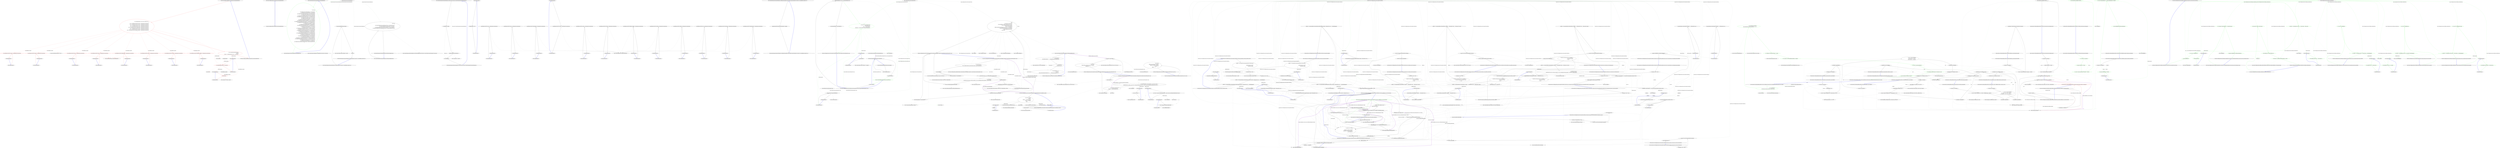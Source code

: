 digraph  {
m1_0 [cluster="Nancy.ViewEngines.DefaultResourceAssemblyProvider.GetAssembliesToScan()", file="DefaultResourceAssemblyProvider.cs", label="Entry Nancy.ViewEngines.DefaultResourceAssemblyProvider.GetAssembliesToScan()", span="17-17"];
m1_1 [cluster="Nancy.ViewEngines.DefaultResourceAssemblyProvider.GetAssembliesToScan()", color=red, community=0, file="DefaultResourceAssemblyProvider.cs", label="5: var excludedAssemblies = new List<Func<Assembly, bool>>()\r\n            {\r\n                asm => asm.FullName.StartsWith(''Microsoft.'', StringComparison.InvariantCulture),\r\n                asm => asm.FullName.StartsWith(''Microsoft,'', StringComparison.InvariantCulture),\r\n                asm => asm.FullName.StartsWith(''System.'', StringComparison.InvariantCulture),\r\n                asm => asm.FullName.StartsWith(''System,'', StringComparison.InvariantCulture),\r\n                asm => asm.FullName.StartsWith(''CR_ExtUnitTest'', StringComparison.InvariantCulture),\r\n                asm => asm.FullName.StartsWith(''mscorlib,'', StringComparison.InvariantCulture),\r\n                asm => asm.FullName.StartsWith(''CR_VSTest'', StringComparison.InvariantCulture),\r\n                asm => asm.FullName.StartsWith(''DevExpress.CodeRush'', StringComparison.InvariantCulture),\r\n            }", span="19-29"];
m1_2 [cluster="Nancy.ViewEngines.DefaultResourceAssemblyProvider.GetAssembliesToScan()", color=red, community=0, file="DefaultResourceAssemblyProvider.cs", label="36: return AppDomainAssemblyTypeScanner\r\n                .Assemblies\r\n                .Where(x => !excludedAssemblies.Any(asm => asm.Invoke(x)));", span="31-33"];
m1_3 [cluster="Nancy.ViewEngines.DefaultResourceAssemblyProvider.GetAssembliesToScan()", file="DefaultResourceAssemblyProvider.cs", label="Exit Nancy.ViewEngines.DefaultResourceAssemblyProvider.GetAssembliesToScan()", span="17-17"];
m1_4 [cluster="System.Collections.Generic.List<T>.List()", file="DefaultResourceAssemblyProvider.cs", label="Entry System.Collections.Generic.List<T>.List()", span="0-0"];
m1_38 [cluster="System.Func<T, TResult>.Invoke(T)", file="DefaultResourceAssemblyProvider.cs", label="Entry System.Func<T, TResult>.Invoke(T)", span="0-0"];
m1_34 [cluster="Unk.Any", file="DefaultResourceAssemblyProvider.cs", label="Entry Unk.Any", span=""];
m1_35 [cluster="lambda expression", file="DefaultResourceAssemblyProvider.cs", label="Entry lambda expression", span="33-33"];
m1_7 [cluster="lambda expression", color=red, community=0, file="DefaultResourceAssemblyProvider.cs", label="23: asm.FullName.StartsWith(''Microsoft.'', StringComparison.InvariantCulture)", span="21-21"];
m1_11 [cluster="lambda expression", color=red, community=0, file="DefaultResourceAssemblyProvider.cs", label="5: asm.FullName.StartsWith(''Microsoft,'', StringComparison.InvariantCulture)", span="22-22"];
m1_14 [cluster="lambda expression", color=red, community=0, file="DefaultResourceAssemblyProvider.cs", label="20: asm.FullName.StartsWith(''System.'', StringComparison.InvariantCulture)", span="23-23"];
m1_17 [cluster="lambda expression", color=red, community=0, file="DefaultResourceAssemblyProvider.cs", label="20: asm.FullName.StartsWith(''System,'', StringComparison.InvariantCulture)", span="24-24"];
m1_20 [cluster="lambda expression", color=red, community=0, file="DefaultResourceAssemblyProvider.cs", label="5: asm.FullName.StartsWith(''CR_ExtUnitTest'', StringComparison.InvariantCulture)", span="25-25"];
m1_23 [cluster="lambda expression", color=red, community=0, file="DefaultResourceAssemblyProvider.cs", label="20: asm.FullName.StartsWith(''mscorlib,'', StringComparison.InvariantCulture)", span="26-26"];
m1_26 [cluster="lambda expression", color=red, community=0, file="DefaultResourceAssemblyProvider.cs", label="20: asm.FullName.StartsWith(''CR_VSTest'', StringComparison.InvariantCulture)", span="27-27"];
m1_29 [cluster="lambda expression", color=red, community=0, file="DefaultResourceAssemblyProvider.cs", label="20: asm.FullName.StartsWith(''DevExpress.CodeRush'', StringComparison.InvariantCulture)", span="28-28"];
m1_32 [cluster="lambda expression", color=red, community=0, file="DefaultResourceAssemblyProvider.cs", label="20: !excludedAssemblies.Any(asm => asm.Invoke(x))", span="33-33"];
m1_31 [cluster="lambda expression", file="DefaultResourceAssemblyProvider.cs", label="Entry lambda expression", span="33-33"];
m1_6 [cluster="lambda expression", file="DefaultResourceAssemblyProvider.cs", label="Entry lambda expression", span="21-21"];
m1_8 [cluster="lambda expression", file="DefaultResourceAssemblyProvider.cs", label="Exit lambda expression", span="21-21"];
m1_10 [cluster="lambda expression", file="DefaultResourceAssemblyProvider.cs", label="Entry lambda expression", span="22-22"];
m1_12 [cluster="lambda expression", file="DefaultResourceAssemblyProvider.cs", label="Exit lambda expression", span="22-22"];
m1_13 [cluster="lambda expression", file="DefaultResourceAssemblyProvider.cs", label="Entry lambda expression", span="23-23"];
m1_15 [cluster="lambda expression", file="DefaultResourceAssemblyProvider.cs", label="Exit lambda expression", span="23-23"];
m1_16 [cluster="lambda expression", file="DefaultResourceAssemblyProvider.cs", label="Entry lambda expression", span="24-24"];
m1_18 [cluster="lambda expression", file="DefaultResourceAssemblyProvider.cs", label="Exit lambda expression", span="24-24"];
m1_19 [cluster="lambda expression", file="DefaultResourceAssemblyProvider.cs", label="Entry lambda expression", span="25-25"];
m1_21 [cluster="lambda expression", file="DefaultResourceAssemblyProvider.cs", label="Exit lambda expression", span="25-25"];
m1_22 [cluster="lambda expression", file="DefaultResourceAssemblyProvider.cs", label="Entry lambda expression", span="26-26"];
m1_24 [cluster="lambda expression", file="DefaultResourceAssemblyProvider.cs", label="Exit lambda expression", span="26-26"];
m1_25 [cluster="lambda expression", file="DefaultResourceAssemblyProvider.cs", label="Entry lambda expression", span="27-27"];
m1_27 [cluster="lambda expression", file="DefaultResourceAssemblyProvider.cs", label="Exit lambda expression", span="27-27"];
m1_28 [cluster="lambda expression", file="DefaultResourceAssemblyProvider.cs", label="Entry lambda expression", span="28-28"];
m1_30 [cluster="lambda expression", file="DefaultResourceAssemblyProvider.cs", label="Exit lambda expression", span="28-28"];
m1_36 [cluster="lambda expression", color=red, community=0, file="DefaultResourceAssemblyProvider.cs", label="20: asm.Invoke(x)", span="33-33"];
m1_33 [cluster="lambda expression", file="DefaultResourceAssemblyProvider.cs", label="Exit lambda expression", span="33-33"];
m1_37 [cluster="lambda expression", file="DefaultResourceAssemblyProvider.cs", label="Exit lambda expression", span="33-33"];
m1_5 [cluster="Unk.Where", file="DefaultResourceAssemblyProvider.cs", label="Entry Unk.Where", span=""];
m1_9 [cluster="string.StartsWith(string, System.StringComparison)", file="DefaultResourceAssemblyProvider.cs", label="Entry string.StartsWith(string, System.StringComparison)", span="0-0"];
m1_39 [file="DefaultResourceAssemblyProvider.cs", label=excludedAssemblies, span=""];
m1_40 [file="DefaultResourceAssemblyProvider.cs", label="System.Reflection.Assembly", span=""];
m3_0 [cluster="Nancy.ViewEngines.IResourceAssemblyProvider.GetAssembliesToScan()", file="IResourceAssemblyProvider.cs", label="Entry Nancy.ViewEngines.IResourceAssemblyProvider.GetAssembliesToScan()", span="14-14"];
m3_1 [cluster="Nancy.ViewEngines.IResourceAssemblyProvider.GetAssembliesToScan()", file="IResourceAssemblyProvider.cs", label="Exit Nancy.ViewEngines.IResourceAssemblyProvider.GetAssembliesToScan()", span="14-14"];
m4_49 [cluster="Nancy.Bootstrapper.NancyInternalConfiguration.GetTypeRegistations()", file="NancyInternalConfiguration.cs", label="Entry Nancy.Bootstrapper.NancyInternalConfiguration.GetTypeRegistations()", span="228-228"];
m4_50 [cluster="Nancy.Bootstrapper.NancyInternalConfiguration.GetTypeRegistations()", color=green, community=0, file="NancyInternalConfiguration.cs", label="5: return new[]\r\n            {\r\n                new TypeRegistration(typeof(IRouteResolver), this.RouteResolver),\r\n                new TypeRegistration(typeof(INancyEngine), this.NancyEngine),\r\n                new TypeRegistration(typeof(IModuleKeyGenerator), this.ModuleKeyGenerator),\r\n                new TypeRegistration(typeof(IRouteCache), this.RouteCache),\r\n                new TypeRegistration(typeof(IRouteCacheProvider), this.RouteCacheProvider),\r\n                new TypeRegistration(typeof(IRoutePatternMatcher), this.RoutePatternMatcher),\r\n                new TypeRegistration(typeof(IViewLocator), this.ViewLocator),\r\n                new TypeRegistration(typeof(IViewFactory), this.ViewFactory),\r\n                new TypeRegistration(typeof(INancyContextFactory), this.ContextFactory),\r\n                new TypeRegistration(typeof(INancyModuleBuilder), this.NancyModuleBuilder),\r\n                new TypeRegistration(typeof(IResponseFormatterFactory), this.ResponseFormatterFactory),\r\n                new TypeRegistration(typeof(IModelBinderLocator), this.ModelBinderLocator), \r\n                new TypeRegistration(typeof(IBinder), this.Binder), \r\n                new TypeRegistration(typeof(BindingDefaults), this.BindingDefaults), \r\n                new TypeRegistration(typeof(IFieldNameConverter), this.FieldNameConverter), \r\n                new TypeRegistration(typeof(IViewResolver), this.ViewResolver),\r\n                new TypeRegistration(typeof(IViewCache), this.ViewCache),\r\n                new TypeRegistration(typeof(IRenderContextFactory), this.RenderContextFactory),\r\n                new TypeRegistration(typeof(IViewLocationCache), this.ViewLocationCache),\r\n                new TypeRegistration(typeof(IViewLocationProvider), this.ViewLocationProvider),\r\n                new TypeRegistration(typeof(ICsrfTokenValidator), this.CsrfTokenValidator), \r\n                new TypeRegistration(typeof(IObjectSerializer), this.ObjectSerializer), \r\n                new TypeRegistration(typeof(IModelValidatorLocator), this.ModelValidatorLocator),\r\n                new TypeRegistration(typeof(IRequestTracing), this.RequestTracing),\r\n                new TypeRegistration(typeof(IRouteInvoker), this.RouteInvoker),\r\n                new TypeRegistration(typeof(IRequestDispatcher), this.RequestDispatcher),\r\n                new TypeRegistration(typeof(IDiagnostics), this.Diagnostics), \r\n                new TypeRegistration(typeof(IRouteSegmentExtractor), this.RouteSegmentExtractor),\r\n                new TypeRegistration(typeof(IRouteDescriptionProvider), this.RouteDescriptionProvider),\r\n                new TypeRegistration(typeof(ICultureService), this.CultureService),\r\n                new TypeRegistration(typeof(ITextResource), this.TextResource), \r\n                new TypeRegistration(typeof(IResourceAssemblyProvider), this.ResourceAssemblyProvider), \r\n            };", span="233-267"];
m4_51 [cluster="Nancy.Bootstrapper.NancyInternalConfiguration.GetTypeRegistations()", file="NancyInternalConfiguration.cs", label="Exit Nancy.Bootstrapper.NancyInternalConfiguration.GetTypeRegistations()", span="228-228"];
m4_61 [cluster="System.Collections.Generic.ICollection<T>.Add(T)", file="NancyInternalConfiguration.cs", label="Entry System.Collections.Generic.ICollection<T>.Add(T)", span="0-0"];
m4_57 [cluster="Nancy.Bootstrapper.NancyInternalConfiguration.WithIgnoredAssembly(System.Func<System.Reflection.Assembly, bool>)", file="NancyInternalConfiguration.cs", label="Entry Nancy.Bootstrapper.NancyInternalConfiguration.WithIgnoredAssembly(System.Func<System.Reflection.Assembly, bool>)", span="286-286"];
m4_58 [cluster="Nancy.Bootstrapper.NancyInternalConfiguration.WithIgnoredAssembly(System.Func<System.Reflection.Assembly, bool>)", file="NancyInternalConfiguration.cs", label="this.ignoredAssemblies.Add(ignorePredicate)", span="288-288"];
m4_59 [cluster="Nancy.Bootstrapper.NancyInternalConfiguration.WithIgnoredAssembly(System.Func<System.Reflection.Assembly, bool>)", file="NancyInternalConfiguration.cs", label="return this;", span="290-290"];
m4_60 [cluster="Nancy.Bootstrapper.NancyInternalConfiguration.WithIgnoredAssembly(System.Func<System.Reflection.Assembly, bool>)", file="NancyInternalConfiguration.cs", label="Exit Nancy.Bootstrapper.NancyInternalConfiguration.WithIgnoredAssembly(System.Func<System.Reflection.Assembly, bool>)", span="286-286"];
m4_52 [cluster="Nancy.Bootstrapper.TypeRegistration.TypeRegistration(System.Type, System.Type)", file="NancyInternalConfiguration.cs", label="Entry Nancy.Bootstrapper.TypeRegistration.TypeRegistration(System.Type, System.Type)", span="14-14"];
m4_53 [cluster="Nancy.Bootstrapper.NancyInternalConfiguration.GetCollectionTypeRegistrations()", file="NancyInternalConfiguration.cs", label="Entry Nancy.Bootstrapper.NancyInternalConfiguration.GetCollectionTypeRegistrations()", span="270-270"];
m4_54 [cluster="Nancy.Bootstrapper.NancyInternalConfiguration.GetCollectionTypeRegistrations()", file="NancyInternalConfiguration.cs", label="return new[]\r\n            {\r\n                new CollectionTypeRegistration(typeof(IResponseProcessor), this.ResponseProcessors), \r\n                new CollectionTypeRegistration(typeof(ISerializer), this.Serializers), \r\n                new CollectionTypeRegistration(typeof(IStatusCodeHandler), this.StatusCodeHandlers), \r\n                new CollectionTypeRegistration(typeof(IDiagnosticsProvider), this.InteractiveDiagnosticProviders)\r\n            };", span="272-278"];
m4_55 [cluster="Nancy.Bootstrapper.NancyInternalConfiguration.GetCollectionTypeRegistrations()", file="NancyInternalConfiguration.cs", label="Exit Nancy.Bootstrapper.NancyInternalConfiguration.GetCollectionTypeRegistrations()", span="270-270"];
m4_43 [cluster="Nancy.Bootstrapper.NancyInternalConfiguration.WithOverrides(System.Action<Nancy.Bootstrapper.NancyInternalConfiguration>)", file="NancyInternalConfiguration.cs", label="Entry Nancy.Bootstrapper.NancyInternalConfiguration.WithOverrides(System.Action<Nancy.Bootstrapper.NancyInternalConfiguration>)", span="215-215"];
m4_44 [cluster="Nancy.Bootstrapper.NancyInternalConfiguration.WithOverrides(System.Action<Nancy.Bootstrapper.NancyInternalConfiguration>)", file="NancyInternalConfiguration.cs", label="var configuration = Default", span="217-217"];
m4_45 [cluster="Nancy.Bootstrapper.NancyInternalConfiguration.WithOverrides(System.Action<Nancy.Bootstrapper.NancyInternalConfiguration>)", file="NancyInternalConfiguration.cs", label="configurationBuilder.Invoke(configuration)", span="219-219"];
m4_46 [cluster="Nancy.Bootstrapper.NancyInternalConfiguration.WithOverrides(System.Action<Nancy.Bootstrapper.NancyInternalConfiguration>)", file="NancyInternalConfiguration.cs", label="return configuration;", span="221-221"];
m4_47 [cluster="Nancy.Bootstrapper.NancyInternalConfiguration.WithOverrides(System.Action<Nancy.Bootstrapper.NancyInternalConfiguration>)", file="NancyInternalConfiguration.cs", label="Exit Nancy.Bootstrapper.NancyInternalConfiguration.WithOverrides(System.Action<Nancy.Bootstrapper.NancyInternalConfiguration>)", span="215-215"];
m4_56 [cluster="Nancy.Bootstrapper.CollectionTypeRegistration.CollectionTypeRegistration(System.Type, System.Collections.Generic.IEnumerable<System.Type>)", file="NancyInternalConfiguration.cs", label="Entry Nancy.Bootstrapper.CollectionTypeRegistration.CollectionTypeRegistration(System.Type, System.Collections.Generic.IEnumerable<System.Type>)", span="19-19"];
m4_48 [cluster="System.Action<T>.Invoke(T)", file="NancyInternalConfiguration.cs", label="Entry System.Action<T>.Invoke(T)", span="0-0"];
m4_40 [cluster="lambda expression", file="NancyInternalConfiguration.cs", label="Entry lambda expression", span="201-201"];
m4_0 [cluster="lambda expression", file="NancyInternalConfiguration.cs", label="Entry lambda expression", span="36-36"];
m4_1 [cluster="lambda expression", file="NancyInternalConfiguration.cs", label="asm.FullName.StartsWith(''Microsoft.'', StringComparison.InvariantCulture)", span="36-36"];
m4_2 [cluster="lambda expression", file="NancyInternalConfiguration.cs", label="Exit lambda expression", span="36-36"];
m4_4 [cluster="lambda expression", file="NancyInternalConfiguration.cs", label="Entry lambda expression", span="37-37"];
m4_5 [cluster="lambda expression", file="NancyInternalConfiguration.cs", label="asm.FullName.StartsWith(''System.'', StringComparison.InvariantCulture)", span="37-37"];
m4_6 [cluster="lambda expression", file="NancyInternalConfiguration.cs", label="Exit lambda expression", span="37-37"];
m4_7 [cluster="lambda expression", file="NancyInternalConfiguration.cs", label="Entry lambda expression", span="38-38"];
m4_8 [cluster="lambda expression", file="NancyInternalConfiguration.cs", label="asm.FullName.StartsWith(''System,'', StringComparison.InvariantCulture)", span="38-38"];
m4_9 [cluster="lambda expression", file="NancyInternalConfiguration.cs", label="Exit lambda expression", span="38-38"];
m4_10 [cluster="lambda expression", file="NancyInternalConfiguration.cs", label="Entry lambda expression", span="39-39"];
m4_11 [cluster="lambda expression", file="NancyInternalConfiguration.cs", label="asm.FullName.StartsWith(''CR_ExtUnitTest'', StringComparison.InvariantCulture)", span="39-39"];
m4_12 [cluster="lambda expression", file="NancyInternalConfiguration.cs", label="Exit lambda expression", span="39-39"];
m4_13 [cluster="lambda expression", file="NancyInternalConfiguration.cs", label="Entry lambda expression", span="40-40"];
m4_14 [cluster="lambda expression", file="NancyInternalConfiguration.cs", label="asm.FullName.StartsWith(''mscorlib,'', StringComparison.InvariantCulture)", span="40-40"];
m4_15 [cluster="lambda expression", file="NancyInternalConfiguration.cs", label="Exit lambda expression", span="40-40"];
m4_16 [cluster="lambda expression", file="NancyInternalConfiguration.cs", label="Entry lambda expression", span="41-41"];
m4_17 [cluster="lambda expression", file="NancyInternalConfiguration.cs", label="asm.FullName.StartsWith(''CR_VSTest'', StringComparison.InvariantCulture)", span="41-41"];
m4_18 [cluster="lambda expression", file="NancyInternalConfiguration.cs", label="Exit lambda expression", span="41-41"];
m4_19 [cluster="lambda expression", file="NancyInternalConfiguration.cs", label="Entry lambda expression", span="42-42"];
m4_20 [cluster="lambda expression", file="NancyInternalConfiguration.cs", label="asm.FullName.StartsWith(''DevExpress.CodeRush'', StringComparison.InvariantCulture)", span="42-42"];
m4_21 [cluster="lambda expression", file="NancyInternalConfiguration.cs", label="Exit lambda expression", span="42-42"];
m4_22 [cluster="lambda expression", file="NancyInternalConfiguration.cs", label="Entry lambda expression", span="43-43"];
m4_23 [cluster="lambda expression", file="NancyInternalConfiguration.cs", label="asm.FullName.StartsWith(''IronPython'', StringComparison.InvariantCulture)", span="43-43"];
m4_24 [cluster="lambda expression", file="NancyInternalConfiguration.cs", label="Exit lambda expression", span="43-43"];
m4_25 [cluster="lambda expression", file="NancyInternalConfiguration.cs", label="Entry lambda expression", span="44-44"];
m4_26 [cluster="lambda expression", file="NancyInternalConfiguration.cs", label="asm.FullName.StartsWith(''IronRuby'', StringComparison.InvariantCulture)", span="44-44"];
m4_27 [cluster="lambda expression", file="NancyInternalConfiguration.cs", label="Exit lambda expression", span="44-44"];
m4_28 [cluster="lambda expression", file="NancyInternalConfiguration.cs", label="Entry lambda expression", span="45-45"];
m4_29 [cluster="lambda expression", file="NancyInternalConfiguration.cs", label="asm.FullName.StartsWith(''xunit'', StringComparison.InvariantCulture)", span="45-45"];
m4_30 [cluster="lambda expression", file="NancyInternalConfiguration.cs", label="Exit lambda expression", span="45-45"];
m4_31 [cluster="lambda expression", file="NancyInternalConfiguration.cs", label="Entry lambda expression", span="46-46"];
m4_32 [cluster="lambda expression", file="NancyInternalConfiguration.cs", label="asm.FullName.StartsWith(''Nancy.Testing'', StringComparison.InvariantCulture)", span="46-46"];
m4_33 [cluster="lambda expression", file="NancyInternalConfiguration.cs", label="Exit lambda expression", span="46-46"];
m4_34 [cluster="lambda expression", file="NancyInternalConfiguration.cs", label="Entry lambda expression", span="47-47"];
m4_35 [cluster="lambda expression", file="NancyInternalConfiguration.cs", label="asm.FullName.StartsWith(''MonoDevelop.NUnit'', StringComparison.InvariantCulture)", span="47-47"];
m4_36 [cluster="lambda expression", file="NancyInternalConfiguration.cs", label="Exit lambda expression", span="47-47"];
m4_41 [cluster="lambda expression", file="NancyInternalConfiguration.cs", label="tr.RegistrationType != null", span="201-201"];
m4_42 [cluster="lambda expression", file="NancyInternalConfiguration.cs", label="Exit lambda expression", span="201-201"];
m4_37 [cluster="Nancy.Bootstrapper.NancyInternalConfiguration.UpdateIgnoredAssemblies(System.Collections.Generic.IEnumerable<System.Func<System.Reflection.Assembly, bool>>)", file="NancyInternalConfiguration.cs", label="Entry Nancy.Bootstrapper.NancyInternalConfiguration.UpdateIgnoredAssemblies(System.Collections.Generic.IEnumerable<System.Func<System.Reflection.Assembly, bool>>)", span="187-187"];
m4_38 [cluster="Nancy.Bootstrapper.NancyInternalConfiguration.UpdateIgnoredAssemblies(System.Collections.Generic.IEnumerable<System.Func<System.Reflection.Assembly, bool>>)", file="NancyInternalConfiguration.cs", label="AppDomainAssemblyTypeScanner.IgnoredAssemblies = assemblies", span="189-189"];
m4_39 [cluster="Nancy.Bootstrapper.NancyInternalConfiguration.UpdateIgnoredAssemblies(System.Collections.Generic.IEnumerable<System.Func<System.Reflection.Assembly, bool>>)", file="NancyInternalConfiguration.cs", label="Exit Nancy.Bootstrapper.NancyInternalConfiguration.UpdateIgnoredAssemblies(System.Collections.Generic.IEnumerable<System.Func<System.Reflection.Assembly, bool>>)", span="187-187"];
m4_3 [cluster="string.StartsWith(string, System.StringComparison)", file="NancyInternalConfiguration.cs", label="Entry string.StartsWith(string, System.StringComparison)", span="0-0"];
m4_62 [file="NancyInternalConfiguration.cs", label="Nancy.Bootstrapper.NancyInternalConfiguration", span=""];
m6_49 [cluster="Unk.GetResourceLocation", file="ResourceViewLocationProvider.cs", label="Entry Unk.GetResourceLocation", span=""];
m6_56 [cluster="string.Trim(params char[])", file="ResourceViewLocationProvider.cs", label="Entry string.Trim(params char[])", span="0-0"];
m6_2 [cluster="Nancy.Tests.Fakes.FakeObjectSerializer.Serialize(object)", file="ResourceViewLocationProvider.cs", label="Exit Nancy.Tests.Fakes.FakeObjectSerializer.Serialize(object)", span="13-13"];
m6_4 [cluster="Nancy.Tests.Fakes.FakeObjectSerializer.Deserialize(string)", color=green, community=0, file="ResourceViewLocationProvider.cs", label="26: Entry Nancy.Tests.Fakes.FakeObjectSerializer.Deserialize(string)", span="23-23"];
m6_3 [cluster="object.ToString()", file="ResourceViewLocationProvider.cs", label="Entry object.ToString()", span="0-0"];
m6_5 [cluster="Nancy.Tests.Fakes.FakeObjectSerializer.Deserialize(string)", file="ResourceViewLocationProvider.cs", label="return sourceString;", span="25-25"];
m6_45 [cluster="string.IsNullOrWhiteSpace(string)", file="ResourceViewLocationProvider.cs", label="Entry string.IsNullOrWhiteSpace(string)", span="0-0"];
m6_15 [cluster="Unk.SelectMany", file="ResourceViewLocationProvider.cs", label="Entry Unk.SelectMany", span=""];
m6_69 [cluster="Unk.Join", file="ResourceViewLocationProvider.cs", label="Entry Unk.Join", span=""];
m6_41 [cluster="string.Format(string, object)", file="ResourceViewLocationProvider.cs", label="Entry string.Format(string, object)", span="0-0"];
m6_82 [cluster="Unk.ElementAtOrDefault", file="ResourceViewLocationProvider.cs", label="Entry Unk.ElementAtOrDefault", span=""];
m6_48 [cluster="ViewLocationResult.cstr", file="ResourceViewLocationProvider.cs", label="Entry ViewLocationResult.cstr", span=""];
m6_55 [cluster="string.Replace(string, string)", file="ResourceViewLocationProvider.cs", label="Entry string.Replace(string, string)", span="0-0"];
m6_38 [cluster="Nancy.ViewEngines.IResourceReader.GetResourceStreamMatches(System.Reflection.Assembly, System.Collections.Generic.IEnumerable<string>)", file="ResourceViewLocationProvider.cs", label="Entry Nancy.ViewEngines.IResourceReader.GetResourceStreamMatches(System.Reflection.Assembly, System.Collections.Generic.IEnumerable<string>)", span="18-18"];
m6_52 [cluster="Nancy.ViewEngines.ResourceViewLocationProvider.GetResourceLocation(string, string, string)", file="ResourceViewLocationProvider.cs", label="Entry Nancy.ViewEngines.ResourceViewLocationProvider.GetResourceLocation(string, string, string)", span="104-104"];
m6_53 [cluster="Nancy.ViewEngines.ResourceViewLocationProvider.GetResourceLocation(string, string, string)", file="ResourceViewLocationProvider.cs", label="return resource\r\n                .Replace(commonNamespace, string.Empty)\r\n                .Replace(resourceName, string.Empty)\r\n                .Trim(new[] { '.' })\r\n                .Replace(''.'', ''/'');", span="106-110"];
m6_54 [cluster="Nancy.ViewEngines.ResourceViewLocationProvider.GetResourceLocation(string, string, string)", file="ResourceViewLocationProvider.cs", label="Exit Nancy.ViewEngines.ResourceViewLocationProvider.GetResourceLocation(string, string, string)", span="104-104"];
m6_6 [cluster="Nancy.ViewEngines.ResourceViewLocationProvider.GetLocatedViews(System.Collections.Generic.IEnumerable<string>)", file="ResourceViewLocationProvider.cs", label="Entry Nancy.ViewEngines.ResourceViewLocationProvider.GetLocatedViews(System.Collections.Generic.IEnumerable<string>)", span="51-51"];
m6_88 [cluster="Unk.ExtractCommonResourceNamespace", file="ResourceViewLocationProvider.cs", label="Entry Unk.ExtractCommonResourceNamespace", span=""];
m6_11 [cluster="System.Collections.Generic.IEnumerable<TSource>.Any<TSource>()", file="ResourceViewLocationProvider.cs", label="Entry System.Collections.Generic.IEnumerable<TSource>.Any<TSource>()", span="0-0"];
m6_13 [cluster="Nancy.IResourceAssemblyProvider.GetAssembliesToScan()", file="ResourceViewLocationProvider.cs", label="Entry Nancy.IResourceAssemblyProvider.GetAssembliesToScan()", span="14-14"];
m6_9 [cluster="Nancy.ViewEngines.ResourceViewLocationProvider.GetLocatedViews(System.Collections.Generic.IEnumerable<string>)", color=green, community=0, file="ResourceViewLocationProvider.cs", label="26: return this.resourceAssemblyProvider\r\n                .GetAssembliesToScan()\r\n                .Where(x => !Ignore.Contains(x))\r\n                .SelectMany(x => GetViewLocations(x, supportedViewExtensions));", span="58-61"];
m6_7 [cluster="Nancy.ViewEngines.ResourceViewLocationProvider.GetLocatedViews(System.Collections.Generic.IEnumerable<string>)", file="ResourceViewLocationProvider.cs", label="supportedViewExtensions == null || !supportedViewExtensions.Any()", span="53-53"];
m6_8 [cluster="Nancy.ViewEngines.ResourceViewLocationProvider.GetLocatedViews(System.Collections.Generic.IEnumerable<string>)", file="ResourceViewLocationProvider.cs", label="return Enumerable.Empty<ViewLocationResult>();", span="55-55"];
m6_10 [cluster="Nancy.ViewEngines.ResourceViewLocationProvider.GetLocatedViews(System.Collections.Generic.IEnumerable<string>)", file="ResourceViewLocationProvider.cs", label="Exit Nancy.ViewEngines.ResourceViewLocationProvider.GetLocatedViews(System.Collections.Generic.IEnumerable<string>)", span="51-51"];
m6_100 [cluster="string.Split(string[], System.StringSplitOptions)", file="ResourceViewLocationProvider.cs", label="Entry string.Split(string[], System.StringSplitOptions)", span="0-0"];
m6_86 [cluster="System.Reflection.Assembly.GetTypes()", file="ResourceViewLocationProvider.cs", label="Entry System.Reflection.Assembly.GetTypes()", span="0-0"];
m6_66 [cluster="string.TrimEnd(params char[])", file="ResourceViewLocationProvider.cs", label="Entry string.TrimEnd(params char[])", span="0-0"];
m6_14 [cluster="Unk.Where", file="ResourceViewLocationProvider.cs", label="Entry Unk.Where", span=""];
m6_68 [cluster="Unk.Aggregate", file="ResourceViewLocationProvider.cs", label="Entry Unk.Aggregate", span=""];
m6_42 [cluster="System.InvalidOperationException.InvalidOperationException(string)", file="ResourceViewLocationProvider.cs", label="Entry System.InvalidOperationException.InvalidOperationException(string)", span="0-0"];
m6_78 [cluster="Unk.ToArray", file="ResourceViewLocationProvider.cs", label="Entry Unk.ToArray", span=""];
m6_24 [cluster="Nancy.ViewEngines.ResourceViewLocationProvider.GetViewLocations(System.Reflection.Assembly, System.Collections.Generic.IEnumerable<string>)", file="ResourceViewLocationProvider.cs", label="Entry Nancy.ViewEngines.ResourceViewLocationProvider.GetViewLocations(System.Reflection.Assembly, System.Collections.Generic.IEnumerable<string>)", span="64-64"];
m6_25 [cluster="Nancy.ViewEngines.ResourceViewLocationProvider.GetViewLocations(System.Reflection.Assembly, System.Collections.Generic.IEnumerable<string>)", file="ResourceViewLocationProvider.cs", label="var resourceStreams = \r\n                this.resourceReader.GetResourceStreamMatches(assembly, supportedViewExtensions)", span="66-67"];
m6_36 [cluster="Nancy.ViewEngines.ResourceViewLocationProvider.GetViewLocations(System.Reflection.Assembly, System.Collections.Generic.IEnumerable<string>)", file="ResourceViewLocationProvider.cs", label="return\r\n                from resource in resourceStreams\r\n                let resourceFileName = GetResourceFileName(resource.Item1)\r\n                where !resourceFileName.Equals(string.Empty)\r\n                select new ViewLocationResult(\r\n                    GetResourceLocation(commonNamespace, resource.Item1, resourceFileName),\r\n                    Path.GetFileNameWithoutExtension(resourceFileName),\r\n                    GetResourceExtension(resource.Item1),\r\n                    resource.Item2);", span="93-101"];
m6_26 [cluster="Nancy.ViewEngines.ResourceViewLocationProvider.GetViewLocations(System.Reflection.Assembly, System.Collections.Generic.IEnumerable<string>)", file="ResourceViewLocationProvider.cs", label="!resourceStreams.Any()", span="69-69"];
m6_28 [cluster="Nancy.ViewEngines.ResourceViewLocationProvider.GetViewLocations(System.Reflection.Assembly, System.Collections.Generic.IEnumerable<string>)", file="ResourceViewLocationProvider.cs", label="resourceStreams.Count() == 1 && !RootNamespaces.ContainsKey(assembly)", span="74-74"];
m6_32 [cluster="Nancy.ViewEngines.ResourceViewLocationProvider.GetViewLocations(System.Reflection.Assembly, System.Collections.Generic.IEnumerable<string>)", file="ResourceViewLocationProvider.cs", label="!RootNamespaces.TryGetValue(assembly, out commonNamespace)", span="83-83"];
m6_33 [cluster="Nancy.ViewEngines.ResourceViewLocationProvider.GetViewLocations(System.Reflection.Assembly, System.Collections.Generic.IEnumerable<string>)", file="ResourceViewLocationProvider.cs", label="commonNamespace = ExtractAssemblyRootNamespace(assembly)", span="85-85"];
m6_34 [cluster="Nancy.ViewEngines.ResourceViewLocationProvider.GetViewLocations(System.Reflection.Assembly, System.Collections.Generic.IEnumerable<string>)", file="ResourceViewLocationProvider.cs", label="string.IsNullOrWhiteSpace(commonNamespace)", span="88-88"];
m6_29 [cluster="Nancy.ViewEngines.ResourceViewLocationProvider.GetViewLocations(System.Reflection.Assembly, System.Collections.Generic.IEnumerable<string>)", file="ResourceViewLocationProvider.cs", label="var errorMessage =\r\n                    string.Format(''Only one view was found in assembly {0}, but no rootnamespace had been registered.'', assembly.FullName)", span="76-77"];
m6_27 [cluster="Nancy.ViewEngines.ResourceViewLocationProvider.GetViewLocations(System.Reflection.Assembly, System.Collections.Generic.IEnumerable<string>)", file="ResourceViewLocationProvider.cs", label="return Enumerable.Empty<ViewLocationResult>();", span="71-71"];
m6_31 [cluster="Nancy.ViewEngines.ResourceViewLocationProvider.GetViewLocations(System.Reflection.Assembly, System.Collections.Generic.IEnumerable<string>)", file="ResourceViewLocationProvider.cs", label="string commonNamespace", span="82-82"];
m6_35 [cluster="Nancy.ViewEngines.ResourceViewLocationProvider.GetViewLocations(System.Reflection.Assembly, System.Collections.Generic.IEnumerable<string>)", file="ResourceViewLocationProvider.cs", label="return Enumerable.Empty<ViewLocationResult>();", span="90-90"];
m6_30 [cluster="Nancy.ViewEngines.ResourceViewLocationProvider.GetViewLocations(System.Reflection.Assembly, System.Collections.Generic.IEnumerable<string>)", file="ResourceViewLocationProvider.cs", label="throw new InvalidOperationException(errorMessage);", span="79-79"];
m6_37 [cluster="Nancy.ViewEngines.ResourceViewLocationProvider.GetViewLocations(System.Reflection.Assembly, System.Collections.Generic.IEnumerable<string>)", file="ResourceViewLocationProvider.cs", label="Exit Nancy.ViewEngines.ResourceViewLocationProvider.GetViewLocations(System.Reflection.Assembly, System.Collections.Generic.IEnumerable<string>)", span="64-64"];
m6_0 [cluster="Nancy.Tests.Fakes.FakeObjectSerializer.Serialize(object)", file="ResourceViewLocationProvider.cs", label="Entry Nancy.Tests.Fakes.FakeObjectSerializer.Serialize(object)", span="13-13"];
m6_1 [cluster="Nancy.Tests.Fakes.FakeObjectSerializer.Serialize(object)", file="ResourceViewLocationProvider.cs", label="return sourceObject.ToString();", span="15-15"];
m6_40 [cluster="System.Collections.Generic.IDictionary<TKey, TValue>.ContainsKey(TKey)", file="ResourceViewLocationProvider.cs", label="Entry System.Collections.Generic.IDictionary<TKey, TValue>.ContainsKey(TKey)", span="0-0"];
m6_65 [cluster="System.Collections.Generic.IEnumerable<TSource>.First<TSource>()", file="ResourceViewLocationProvider.cs", label="Entry System.Collections.Generic.IEnumerable<TSource>.First<TSource>()", span="0-0"];
m6_79 [cluster="lambda expression", file="ResourceViewLocationProvider.cs", label="Entry lambda expression", span="125-125"];
m6_16 [cluster="lambda expression", file="ResourceViewLocationProvider.cs", label="Entry lambda expression", span="60-60"];
m6_20 [cluster="lambda expression", file="ResourceViewLocationProvider.cs", label="Entry lambda expression", span="61-61"];
m6_21 [cluster="lambda expression", file="ResourceViewLocationProvider.cs", label="GetViewLocations(x, supportedViewExtensions)", span="61-61"];
m6_18 [cluster="lambda expression", file="ResourceViewLocationProvider.cs", label="Exit lambda expression", span="60-60"];
m6_17 [cluster="lambda expression", file="ResourceViewLocationProvider.cs", label="!Ignore.Contains(x)", span="60-60"];
m6_22 [cluster="lambda expression", file="ResourceViewLocationProvider.cs", label="Exit lambda expression", span="61-61"];
m6_89 [cluster="lambda expression", file="ResourceViewLocationProvider.cs", label="Entry lambda expression", span="137-137"];
m6_93 [cluster="lambda expression", file="ResourceViewLocationProvider.cs", label="Entry lambda expression", span="138-138"];
m6_91 [cluster="lambda expression", file="ResourceViewLocationProvider.cs", label="Exit lambda expression", span="137-137"];
m6_90 [cluster="lambda expression", file="ResourceViewLocationProvider.cs", label="!x.IsAnonymousType()", span="137-137"];
m6_95 [cluster="lambda expression", file="ResourceViewLocationProvider.cs", label="Exit lambda expression", span="138-138"];
m6_94 [cluster="lambda expression", file="ResourceViewLocationProvider.cs", label="x.FullName", span="138-138"];
m6_70 [cluster="lambda expression", file="ResourceViewLocationProvider.cs", label="Entry lambda expression", span="124-124"];
m6_74 [cluster="lambda expression", file="ResourceViewLocationProvider.cs", label="Entry lambda expression", span="125-125"];
m6_72 [cluster="lambda expression", file="ResourceViewLocationProvider.cs", label="Exit lambda expression", span="124-124"];
m6_71 [cluster="lambda expression", file="ResourceViewLocationProvider.cs", label="new { parts = s.Split('.') }", span="124-124"];
m6_76 [cluster="lambda expression", file="ResourceViewLocationProvider.cs", label="Exit lambda expression", span="125-125"];
m6_75 [cluster="lambda expression", file="ResourceViewLocationProvider.cs", label="new { parts = current.parts.TakeWhile((step, index) => step == previous.parts.ElementAtOrDefault(index)).ToArray() }", span="125-125"];
m6_80 [cluster="lambda expression", file="ResourceViewLocationProvider.cs", label="step == previous.parts.ElementAtOrDefault(index)", span="125-125"];
m6_81 [cluster="lambda expression", file="ResourceViewLocationProvider.cs", label="Exit lambda expression", span="125-125"];
m6_19 [cluster="System.Collections.Generic.ICollection<T>.Contains(T)", file="ResourceViewLocationProvider.cs", label="Entry System.Collections.Generic.ICollection<T>.Contains(T)", span="0-0"];
m6_44 [cluster="Nancy.ViewEngines.ResourceViewLocationProvider.ExtractAssemblyRootNamespace(System.Reflection.Assembly)", file="ResourceViewLocationProvider.cs", label="Entry Nancy.ViewEngines.ResourceViewLocationProvider.ExtractAssemblyRootNamespace(System.Reflection.Assembly)", span="133-133"];
m6_83 [cluster="Nancy.ViewEngines.ResourceViewLocationProvider.ExtractAssemblyRootNamespace(System.Reflection.Assembly)", file="ResourceViewLocationProvider.cs", label="var resources = assembly\r\n                .GetTypes()\r\n                .Where(x => !x.IsAnonymousType())\r\n                .Select(x => x.FullName)\r\n                .ToList()", span="135-139"];
m6_84 [cluster="Nancy.ViewEngines.ResourceViewLocationProvider.ExtractAssemblyRootNamespace(System.Reflection.Assembly)", file="ResourceViewLocationProvider.cs", label="return ExtractCommonResourceNamespace(resources);", span="141-141"];
m6_85 [cluster="Nancy.ViewEngines.ResourceViewLocationProvider.ExtractAssemblyRootNamespace(System.Reflection.Assembly)", file="ResourceViewLocationProvider.cs", label="Exit Nancy.ViewEngines.ResourceViewLocationProvider.ExtractAssemblyRootNamespace(System.Reflection.Assembly)", span="133-133"];
m6_46 [cluster="Nancy.ViewEngines.ResourceViewLocationProvider.GetResourceFileName(string)", file="ResourceViewLocationProvider.cs", label="Entry Nancy.ViewEngines.ResourceViewLocationProvider.GetResourceFileName(string)", span="144-144"];
m6_96 [cluster="Nancy.ViewEngines.ResourceViewLocationProvider.GetResourceFileName(string)", file="ResourceViewLocationProvider.cs", label="var nameSegments =\r\n                resourceName.Split(new[] { ''.'' }, StringSplitOptions.RemoveEmptyEntries)", span="146-147"];
m6_97 [cluster="Nancy.ViewEngines.ResourceViewLocationProvider.GetResourceFileName(string)", file="ResourceViewLocationProvider.cs", label="var segmentCount =\r\n                nameSegments.Count()", span="149-150"];
m6_98 [cluster="Nancy.ViewEngines.ResourceViewLocationProvider.GetResourceFileName(string)", file="ResourceViewLocationProvider.cs", label="return (segmentCount < 2) ?\r\n                string.Empty :\r\n                string.Concat(nameSegments[segmentCount - 2], ''.'', nameSegments[segmentCount - 1]);", span="152-154"];
m6_99 [cluster="Nancy.ViewEngines.ResourceViewLocationProvider.GetResourceFileName(string)", file="ResourceViewLocationProvider.cs", label="Exit Nancy.ViewEngines.ResourceViewLocationProvider.GetResourceFileName(string)", span="144-144"];
m6_67 [cluster="Unk.Select", file="ResourceViewLocationProvider.cs", label="Entry Unk.Select", span=""];
m6_39 [cluster="System.Collections.Generic.IEnumerable<TSource>.Count<TSource>()", file="ResourceViewLocationProvider.cs", label="Entry System.Collections.Generic.IEnumerable<TSource>.Count<TSource>()", span="0-0"];
m6_73 [cluster="string.Split(params char[])", file="ResourceViewLocationProvider.cs", label="Entry string.Split(params char[])", span="0-0"];
m6_43 [cluster="System.Collections.Generic.IDictionary<TKey, TValue>.TryGetValue(TKey, out TValue)", file="ResourceViewLocationProvider.cs", label="Entry System.Collections.Generic.IDictionary<TKey, TValue>.TryGetValue(TKey, out TValue)", span="0-0"];
m6_23 [cluster="Unk.GetViewLocations", file="ResourceViewLocationProvider.cs", label="Entry Unk.GetViewLocations", span=""];
m6_87 [cluster="Unk.ToList", file="ResourceViewLocationProvider.cs", label="Entry Unk.ToList", span=""];
m6_57 [cluster="Nancy.ViewEngines.ResourceViewLocationProvider.ExtractCommonResourceNamespace(System.Collections.Generic.IEnumerable<string>)", file="ResourceViewLocationProvider.cs", label="Entry Nancy.ViewEngines.ResourceViewLocationProvider.ExtractCommonResourceNamespace(System.Collections.Generic.IEnumerable<string>)", span="113-113"];
m6_60 [cluster="Nancy.ViewEngines.ResourceViewLocationProvider.ExtractCommonResourceNamespace(System.Collections.Generic.IEnumerable<string>)", file="ResourceViewLocationProvider.cs", label="return resource\r\n                    .Replace(GetResourceFileName(resource), string.Empty)\r\n                    .TrimEnd(new[] { '.' });", span="119-121"];
m6_59 [cluster="Nancy.ViewEngines.ResourceViewLocationProvider.ExtractCommonResourceNamespace(System.Collections.Generic.IEnumerable<string>)", file="ResourceViewLocationProvider.cs", label="var resource = resources.First()", span="117-117"];
m6_61 [cluster="Nancy.ViewEngines.ResourceViewLocationProvider.ExtractCommonResourceNamespace(System.Collections.Generic.IEnumerable<string>)", file="ResourceViewLocationProvider.cs", label="var commonPathSegments = resources.Select(s => new { parts = s.Split('.') })\r\n                .Aggregate((previous, current) => new { parts = current.parts.TakeWhile((step, index) => step == previous.parts.ElementAtOrDefault(index)).ToArray() })", span="124-125"];
m6_58 [cluster="Nancy.ViewEngines.ResourceViewLocationProvider.ExtractCommonResourceNamespace(System.Collections.Generic.IEnumerable<string>)", file="ResourceViewLocationProvider.cs", label="resources.Count() == 1", span="115-115"];
m6_62 [cluster="Nancy.ViewEngines.ResourceViewLocationProvider.ExtractCommonResourceNamespace(System.Collections.Generic.IEnumerable<string>)", file="ResourceViewLocationProvider.cs", label="var commonResourceNamespace =\r\n                string.Join(''.'', commonPathSegments.parts)", span="127-128"];
m6_63 [cluster="Nancy.ViewEngines.ResourceViewLocationProvider.ExtractCommonResourceNamespace(System.Collections.Generic.IEnumerable<string>)", file="ResourceViewLocationProvider.cs", label="return commonResourceNamespace;", span="130-130"];
m6_64 [cluster="Nancy.ViewEngines.ResourceViewLocationProvider.ExtractCommonResourceNamespace(System.Collections.Generic.IEnumerable<string>)", file="ResourceViewLocationProvider.cs", label="Exit Nancy.ViewEngines.ResourceViewLocationProvider.ExtractCommonResourceNamespace(System.Collections.Generic.IEnumerable<string>)", span="113-113"];
m6_101 [cluster="string.Concat(string, string, string)", file="ResourceViewLocationProvider.cs", label="Entry string.Concat(string, string, string)", span="0-0"];
m6_50 [cluster="Unk.GetFileNameWithoutExtension", file="ResourceViewLocationProvider.cs", label="Entry Unk.GetFileNameWithoutExtension", span=""];
m6_92 [cluster="System.Type.IsAnonymousType()", file="ResourceViewLocationProvider.cs", label="Entry System.Type.IsAnonymousType()", span="21-21"];
m6_51 [cluster="Unk.GetResourceExtension", file="ResourceViewLocationProvider.cs", label="Entry Unk.GetResourceExtension", span=""];
m6_47 [cluster="Unk.Equals", file="ResourceViewLocationProvider.cs", label="Entry Unk.Equals", span=""];
m6_12 [cluster="System.Linq.Enumerable.Empty<TResult>()", file="ResourceViewLocationProvider.cs", label="Entry System.Linq.Enumerable.Empty<TResult>()", span="0-0"];
m6_77 [cluster="Unk.TakeWhile", file="ResourceViewLocationProvider.cs", label="Entry Unk.TakeWhile", span=""];
m6_108 [file="ResourceViewLocationProvider.cs", label="Nancy.ViewEngines.ResourceViewLocationProvider", span=""];
m6_109 [file="ResourceViewLocationProvider.cs", label="System.Collections.Generic.IEnumerable<string>", span=""];
m6_110 [file="ResourceViewLocationProvider.cs", label="?", span=""];
m7_123 [cluster="Nancy.Tests.Unit.ViewEngines.ResourceViewLocationProviderFixture.Should_scan_assemblies_returned_by_assembly_provider()", file="ResourceViewLocationProviderFixture.cs", label="Entry Nancy.Tests.Unit.ViewEngines.ResourceViewLocationProviderFixture.Should_scan_assemblies_returned_by_assembly_provider()", span="175-175"];
m7_124 [cluster="Nancy.Tests.Unit.ViewEngines.ResourceViewLocationProviderFixture.Should_scan_assemblies_returned_by_assembly_provider()", file="ResourceViewLocationProviderFixture.cs", label="A.CallTo(() => this.assemblyProvider.GetAssembliesToScan()).Returns(new[]\r\n            {\r\n                typeof(NancyEngine).Assembly,\r\n                this.GetType().Assembly\r\n            })", span="178-182"];
m7_126 [cluster="Nancy.Tests.Unit.ViewEngines.ResourceViewLocationProviderFixture.Should_scan_assemblies_returned_by_assembly_provider()", file="ResourceViewLocationProviderFixture.cs", label="this.viewProvider.GetLocatedViews(extensions).ToList()", span="187-187"];
m7_127 [cluster="Nancy.Tests.Unit.ViewEngines.ResourceViewLocationProviderFixture.Should_scan_assemblies_returned_by_assembly_provider()", file="ResourceViewLocationProviderFixture.cs", label="A.CallTo(() => this.reader.GetResourceStreamMatches(this.GetType().Assembly, A<IEnumerable<string>>._)).MustHaveHappened()", span="190-190"];
m7_128 [cluster="Nancy.Tests.Unit.ViewEngines.ResourceViewLocationProviderFixture.Should_scan_assemblies_returned_by_assembly_provider()", file="ResourceViewLocationProviderFixture.cs", label="A.CallTo(() => this.reader.GetResourceStreamMatches(typeof(NancyEngine).Assembly, A<IEnumerable<string>>._)).MustHaveHappened()", span="191-191"];
m7_125 [cluster="Nancy.Tests.Unit.ViewEngines.ResourceViewLocationProviderFixture.Should_scan_assemblies_returned_by_assembly_provider()", file="ResourceViewLocationProviderFixture.cs", label="var extensions = new[] { ''html'' }", span="184-184"];
m7_129 [cluster="Nancy.Tests.Unit.ViewEngines.ResourceViewLocationProviderFixture.Should_scan_assemblies_returned_by_assembly_provider()", file="ResourceViewLocationProviderFixture.cs", label="Exit Nancy.Tests.Unit.ViewEngines.ResourceViewLocationProviderFixture.Should_scan_assemblies_returned_by_assembly_provider()", span="175-175"];
m7_148 [cluster="System.Collections.Generic.ICollection<T>.Add(T)", file="ResourceViewLocationProviderFixture.cs", label="Entry System.Collections.Generic.ICollection<T>.Add(T)", span="0-0"];
m7_56 [cluster="Nancy.Tests.Unit.ViewEngines.ResourceViewLocationProviderFixture.Should_return_view_location_result_with_content_set()", file="ResourceViewLocationProviderFixture.cs", label="Entry Nancy.Tests.Unit.ViewEngines.ResourceViewLocationProviderFixture.Should_return_view_location_result_with_content_set()", span="92-92"];
m7_59 [cluster="Nancy.Tests.Unit.ViewEngines.ResourceViewLocationProviderFixture.Should_return_view_location_result_with_content_set()", file="ResourceViewLocationProviderFixture.cs", label="A.CallTo(() => this.reader.GetResourceStreamMatches(A<Assembly>._, A<IEnumerable<string>>._)).Returns(new[] { match })", span="101-101"];
m7_60 [cluster="Nancy.Tests.Unit.ViewEngines.ResourceViewLocationProviderFixture.Should_return_view_location_result_with_content_set()", file="ResourceViewLocationProviderFixture.cs", label="var result = this.viewProvider.GetLocatedViews(extensions)", span="104-104"];
m7_58 [cluster="Nancy.Tests.Unit.ViewEngines.ResourceViewLocationProviderFixture.Should_return_view_location_result_with_content_set()", file="ResourceViewLocationProviderFixture.cs", label="var match = new Tuple<string, Func<StreamReader>>(\r\n                ''Some.Resource.View.html'',\r\n                () => null)", span="97-99"];
m7_57 [cluster="Nancy.Tests.Unit.ViewEngines.ResourceViewLocationProviderFixture.Should_return_view_location_result_with_content_set()", file="ResourceViewLocationProviderFixture.cs", label="var extensions = new[] { ''html'' }", span="95-95"];
m7_61 [cluster="Nancy.Tests.Unit.ViewEngines.ResourceViewLocationProviderFixture.Should_return_view_location_result_with_content_set()", file="ResourceViewLocationProviderFixture.cs", label="result.First().Contents.ShouldNotBeNull()", span="107-107"];
m7_62 [cluster="Nancy.Tests.Unit.ViewEngines.ResourceViewLocationProviderFixture.Should_return_view_location_result_with_content_set()", file="ResourceViewLocationProviderFixture.cs", label="Exit Nancy.Tests.Unit.ViewEngines.ResourceViewLocationProviderFixture.Should_return_view_location_result_with_content_set()", span="92-92"];
m7_90 [cluster="Nancy.Tests.Unit.ViewEngines.ResourceViewLocationProviderFixture.Should_set_error_message_when_throwing_invalid_operation_exception_due_to_not_being_able_to_figure_out_common_namespace()", file="ResourceViewLocationProviderFixture.cs", label="Entry Nancy.Tests.Unit.ViewEngines.ResourceViewLocationProviderFixture.Should_set_error_message_when_throwing_invalid_operation_exception_due_to_not_being_able_to_figure_out_common_namespace()", span="132-132"];
m7_92 [cluster="Nancy.Tests.Unit.ViewEngines.ResourceViewLocationProviderFixture.Should_set_error_message_when_throwing_invalid_operation_exception_due_to_not_being_able_to_figure_out_common_namespace()", file="ResourceViewLocationProviderFixture.cs", label="ResourceViewLocationProvider.RootNamespaces.Remove(this.GetType().Assembly)", span="137-137"];
m7_94 [cluster="Nancy.Tests.Unit.ViewEngines.ResourceViewLocationProviderFixture.Should_set_error_message_when_throwing_invalid_operation_exception_due_to_not_being_able_to_figure_out_common_namespace()", file="ResourceViewLocationProviderFixture.cs", label="A.CallTo(() => this.reader.GetResourceStreamMatches(A<Assembly>._, A<IEnumerable<string>>._)).Returns(new[] { match })", span="143-143"];
m7_95 [cluster="Nancy.Tests.Unit.ViewEngines.ResourceViewLocationProviderFixture.Should_set_error_message_when_throwing_invalid_operation_exception_due_to_not_being_able_to_figure_out_common_namespace()", file="ResourceViewLocationProviderFixture.cs", label="var expectedErrorMessage =\r\n                string.Format(''Only one view was found in assembly {0}, but no rootnamespace had been registered.'', this.GetType().Assembly.FullName)", span="145-146"];
m7_96 [cluster="Nancy.Tests.Unit.ViewEngines.ResourceViewLocationProviderFixture.Should_set_error_message_when_throwing_invalid_operation_exception_due_to_not_being_able_to_figure_out_common_namespace()", file="ResourceViewLocationProviderFixture.cs", label="var exception = Record.Exception(() => this.viewProvider.GetLocatedViews(extensions).ToList())", span="149-149"];
m7_91 [cluster="Nancy.Tests.Unit.ViewEngines.ResourceViewLocationProviderFixture.Should_set_error_message_when_throwing_invalid_operation_exception_due_to_not_being_able_to_figure_out_common_namespace()", file="ResourceViewLocationProviderFixture.cs", label="var extensions = new[] { ''html'' }", span="135-135"];
m7_93 [cluster="Nancy.Tests.Unit.ViewEngines.ResourceViewLocationProviderFixture.Should_set_error_message_when_throwing_invalid_operation_exception_due_to_not_being_able_to_figure_out_common_namespace()", file="ResourceViewLocationProviderFixture.cs", label="var match = new Tuple<string, Func<StreamReader>>(\r\n                ''Some.Resource.View.html'',\r\n                () => null)", span="139-141"];
m7_97 [cluster="Nancy.Tests.Unit.ViewEngines.ResourceViewLocationProviderFixture.Should_set_error_message_when_throwing_invalid_operation_exception_due_to_not_being_able_to_figure_out_common_namespace()", file="ResourceViewLocationProviderFixture.cs", label="exception.Message.ShouldEqual(expectedErrorMessage)", span="152-152"];
m7_98 [cluster="Nancy.Tests.Unit.ViewEngines.ResourceViewLocationProviderFixture.Should_set_error_message_when_throwing_invalid_operation_exception_due_to_not_being_able_to_figure_out_common_namespace()", file="ResourceViewLocationProviderFixture.cs", label="Exit Nancy.Tests.Unit.ViewEngines.ResourceViewLocationProviderFixture.Should_set_error_message_when_throwing_invalid_operation_exception_due_to_not_being_able_to_figure_out_common_namespace()", span="132-132"];
m7_39 [cluster="Nancy.Tests.Unit.ViewEngines.ResourceViewLocationProviderFixture.Should_return_view_location_result_with_file_name_set()", file="ResourceViewLocationProviderFixture.cs", label="Entry Nancy.Tests.Unit.ViewEngines.ResourceViewLocationProviderFixture.Should_return_view_location_result_with_file_name_set()", span="73-73"];
m7_42 [cluster="Nancy.Tests.Unit.ViewEngines.ResourceViewLocationProviderFixture.Should_return_view_location_result_with_file_name_set()", file="ResourceViewLocationProviderFixture.cs", label="A.CallTo(() => this.reader.GetResourceStreamMatches(A<Assembly>._, A<IEnumerable<string>>._)).Returns(new[] {match})", span="82-82"];
m7_43 [cluster="Nancy.Tests.Unit.ViewEngines.ResourceViewLocationProviderFixture.Should_return_view_location_result_with_file_name_set()", file="ResourceViewLocationProviderFixture.cs", label="var result = this.viewProvider.GetLocatedViews(extensions)", span="85-85"];
m7_41 [cluster="Nancy.Tests.Unit.ViewEngines.ResourceViewLocationProviderFixture.Should_return_view_location_result_with_file_name_set()", file="ResourceViewLocationProviderFixture.cs", label="var match = new Tuple<string, Func<StreamReader>>(\r\n                ''Some.Resource.View.html'',\r\n                () => null)", span="78-80"];
m7_40 [cluster="Nancy.Tests.Unit.ViewEngines.ResourceViewLocationProviderFixture.Should_return_view_location_result_with_file_name_set()", file="ResourceViewLocationProviderFixture.cs", label="var extensions = new[] { ''html'' }", span="76-76"];
m7_44 [cluster="Nancy.Tests.Unit.ViewEngines.ResourceViewLocationProviderFixture.Should_return_view_location_result_with_file_name_set()", file="ResourceViewLocationProviderFixture.cs", label="result.First().Name.ShouldEqual(''View'')", span="88-88"];
m7_45 [cluster="Nancy.Tests.Unit.ViewEngines.ResourceViewLocationProviderFixture.Should_return_view_location_result_with_file_name_set()", file="ResourceViewLocationProviderFixture.cs", label="Exit Nancy.Tests.Unit.ViewEngines.ResourceViewLocationProviderFixture.Should_return_view_location_result_with_file_name_set()", span="73-73"];
m7_130 [cluster="Unk.MustHaveHappened", file="ResourceViewLocationProviderFixture.cs", label="Entry Unk.MustHaveHappened", span=""];
m7_11 [cluster="Nancy.Security.DefaultCsrfTokenValidator.Validate(Nancy.Security.CsrfToken, Nancy.Security.CsrfToken, string, System.TimeSpan?)", file="ResourceViewLocationProviderFixture.cs", label="return CsrfTokenValidationResult.TokenTamperedWith;", span="42-42"];
m7_12 [cluster="Nancy.Security.DefaultCsrfTokenValidator.Validate(Nancy.Security.CsrfToken, Nancy.Security.CsrfToken, string, System.TimeSpan?)", file="ResourceViewLocationProviderFixture.cs", label="var newToken = new CsrfToken\r\n                               {\r\n                                   CreatedDate = tokenOne.CreatedDate,\r\n                                   RandomBytes = tokenOne.RandomBytes,\r\n                                   Salt = tokenOne.Salt,\r\n                               }", span="45-50"];
m7_99 [cluster="string.Format(string, object)", file="ResourceViewLocationProviderFixture.cs", label="Entry string.Format(string, object)", span="0-0"];
m7_48 [cluster="object.ShouldEqual(object)", file="ResourceViewLocationProviderFixture.cs", label="Entry object.ShouldEqual(object)", span="95-95"];
m7_10 [cluster="Nancy.Security.DefaultCsrfTokenValidator.Validate(Nancy.Security.CsrfToken, Nancy.Security.CsrfToken, string, System.TimeSpan?)", file="ResourceViewLocationProviderFixture.cs", label="tokenOne.RandomBytes == null || tokenOne.RandomBytes.Length == 0", span="40-40"];
m7_70 [cluster="Nancy.Tests.Unit.ViewEngines.ResourceViewLocationProviderFixture.Should_throw_invalid_operation_exception_if_only_one_view_was_found_and_no_root_namespace_has_been_defined()", file="ResourceViewLocationProviderFixture.cs", label="Entry Nancy.Tests.Unit.ViewEngines.ResourceViewLocationProviderFixture.Should_throw_invalid_operation_exception_if_only_one_view_was_found_and_no_root_namespace_has_been_defined()", span="111-111"];
m7_72 [cluster="Nancy.Tests.Unit.ViewEngines.ResourceViewLocationProviderFixture.Should_throw_invalid_operation_exception_if_only_one_view_was_found_and_no_root_namespace_has_been_defined()", file="ResourceViewLocationProviderFixture.cs", label="ResourceViewLocationProvider.RootNamespaces.Remove(this.GetType().Assembly)", span="116-116"];
m7_74 [cluster="Nancy.Tests.Unit.ViewEngines.ResourceViewLocationProviderFixture.Should_throw_invalid_operation_exception_if_only_one_view_was_found_and_no_root_namespace_has_been_defined()", file="ResourceViewLocationProviderFixture.cs", label="A.CallTo(() => this.reader.GetResourceStreamMatches(A<Assembly>._, A<IEnumerable<string>>._)).Returns(new[] { match })", span="122-122"];
m7_75 [cluster="Nancy.Tests.Unit.ViewEngines.ResourceViewLocationProviderFixture.Should_throw_invalid_operation_exception_if_only_one_view_was_found_and_no_root_namespace_has_been_defined()", file="ResourceViewLocationProviderFixture.cs", label="var exception = Record.Exception(() => this.viewProvider.GetLocatedViews(extensions).ToList())", span="125-125"];
m7_76 [cluster="Nancy.Tests.Unit.ViewEngines.ResourceViewLocationProviderFixture.Should_throw_invalid_operation_exception_if_only_one_view_was_found_and_no_root_namespace_has_been_defined()", file="ResourceViewLocationProviderFixture.cs", label="exception.ShouldBeOfType<InvalidOperationException>()", span="128-128"];
m7_71 [cluster="Nancy.Tests.Unit.ViewEngines.ResourceViewLocationProviderFixture.Should_throw_invalid_operation_exception_if_only_one_view_was_found_and_no_root_namespace_has_been_defined()", file="ResourceViewLocationProviderFixture.cs", label="var extensions = new[] { ''html'' }", span="114-114"];
m7_73 [cluster="Nancy.Tests.Unit.ViewEngines.ResourceViewLocationProviderFixture.Should_throw_invalid_operation_exception_if_only_one_view_was_found_and_no_root_namespace_has_been_defined()", file="ResourceViewLocationProviderFixture.cs", label="var match = new Tuple<string, Func<StreamReader>>(\r\n                ''Some.Resource.View.html'',\r\n                () => null)", span="118-120"];
m7_77 [cluster="Nancy.Tests.Unit.ViewEngines.ResourceViewLocationProviderFixture.Should_throw_invalid_operation_exception_if_only_one_view_was_found_and_no_root_namespace_has_been_defined()", file="ResourceViewLocationProviderFixture.cs", label="Exit Nancy.Tests.Unit.ViewEngines.ResourceViewLocationProviderFixture.Should_throw_invalid_operation_exception_if_only_one_view_was_found_and_no_root_namespace_has_been_defined()", span="111-111"];
m7_27 [cluster="System.DateTime.Add(System.TimeSpan)", file="ResourceViewLocationProviderFixture.cs", label="Entry System.DateTime.Add(System.TimeSpan)", span="0-0"];
m7_78 [cluster="System.Collections.Generic.IDictionary<TKey, TValue>.Remove(TKey)", file="ResourceViewLocationProviderFixture.cs", label="Entry System.Collections.Generic.IDictionary<TKey, TValue>.Remove(TKey)", span="0-0"];
m7_20 [cluster="Nancy.Security.DefaultCsrfTokenValidator.Validate(Nancy.Security.CsrfToken, Nancy.Security.CsrfToken, string, System.TimeSpan?)", file="ResourceViewLocationProviderFixture.cs", label="return CsrfTokenValidationResult.Ok;", span="67-67"];
m7_149 [cluster="Unk.MustNotHaveHappened", file="ResourceViewLocationProviderFixture.cs", label="Entry Unk.MustNotHaveHappened", span=""];
m7_9 [cluster="Nancy.Security.DefaultCsrfTokenValidator.Validate(Nancy.Security.CsrfToken, Nancy.Security.CsrfToken, string, System.TimeSpan?)", file="ResourceViewLocationProviderFixture.cs", label="return CsrfTokenValidationResult.TokenMismatch;", span="37-37"];
m7_24 [cluster="Nancy.Tests.Unit.ViewEngines.ResourceViewLocationProviderFixture.Should_return_empty_result_when_supported_view_extensions_is_null()", file="ResourceViewLocationProviderFixture.cs", label="result.ShouldHaveCount(0)", span="42-42"];
m7_26 [cluster="Unk.SequenceEqual", file="ResourceViewLocationProviderFixture.cs", label="Entry Unk.SequenceEqual", span=""];
m7_55 [cluster="Unk.GetResourceStreamMatches", file="ResourceViewLocationProviderFixture.cs", label="Entry Unk.GetResourceStreamMatches", span=""];
m7_46 [cluster="System.Tuple<T1, T2>.Tuple(T1, T2)", file="ResourceViewLocationProviderFixture.cs", label="Entry System.Tuple<T1, T2>.Tuple(T1, T2)", span="0-0"];
m7_89 [cluster="System.Collections.Generic.IEnumerable<TSource>.ToList<TSource>()", file="ResourceViewLocationProviderFixture.cs", label="Entry System.Collections.Generic.IEnumerable<TSource>.ToList<TSource>()", span="0-0"];
m7_28 [cluster="Nancy.Tests.Unit.ViewEngines.ResourceViewLocationProviderFixture.Should_return_empty_result_when_supported_view_extensions_is_empty()", file="ResourceViewLocationProviderFixture.cs", label="Nancy.Security.DefaultCsrfTokenValidator", span=""];
m7_30 [cluster="Nancy.Tests.Unit.ViewEngines.ResourceViewLocationProviderFixture.Should_return_empty_result_when_supported_view_extensions_is_empty()", file="ResourceViewLocationProviderFixture.cs", label="var result = this.viewProvider.GetLocatedViews(extensions)", span="52-52"];
m7_29 [cluster="Nancy.Tests.Unit.ViewEngines.ResourceViewLocationProviderFixture.Should_return_empty_result_when_supported_view_extensions_is_empty()", file="ResourceViewLocationProviderFixture.cs", label="var extensions = Enumerable.Empty<string>()", span="49-49"];
m7_31 [cluster="Nancy.Tests.Unit.ViewEngines.ResourceViewLocationProviderFixture.Should_return_empty_result_when_supported_view_extensions_is_empty()", file="ResourceViewLocationProviderFixture.cs", label="result.ShouldHaveCount(0)", span="55-55"];
m7_32 [cluster="Nancy.Tests.Unit.ViewEngines.ResourceViewLocationProviderFixture.Should_return_empty_result_when_supported_view_extensions_is_empty()", file="ResourceViewLocationProviderFixture.cs", label="Exit Nancy.Tests.Unit.ViewEngines.ResourceViewLocationProviderFixture.Should_return_empty_result_when_supported_view_extensions_is_empty()", span="46-46"];
m7_34 [cluster="Nancy.Tests.Unit.ViewEngines.ResourceViewLocationProviderFixture.Should_return_empty_result_when_view_resources_could_be_found()", file="ResourceViewLocationProviderFixture.cs", label="Entry Nancy.Tests.Unit.ViewEngines.ResourceViewLocationProviderFixture.Should_return_empty_result_when_view_resources_could_be_found()", span="59-59"];
m7_36 [cluster="Nancy.Tests.Unit.ViewEngines.ResourceViewLocationProviderFixture.Should_return_empty_result_when_view_resources_could_be_found()", file="ResourceViewLocationProviderFixture.cs", label="var result = this.viewProvider.GetLocatedViews(extensions)", span="66-66"];
m7_35 [cluster="Nancy.Tests.Unit.ViewEngines.ResourceViewLocationProviderFixture.Should_return_empty_result_when_view_resources_could_be_found()", file="ResourceViewLocationProviderFixture.cs", label="var extensions = new[] { ''html'' }", span="62-62"];
m7_37 [cluster="Nancy.Tests.Unit.ViewEngines.ResourceViewLocationProviderFixture.Should_return_empty_result_when_view_resources_could_be_found()", file="ResourceViewLocationProviderFixture.cs", label="result.ShouldHaveCount(0)", span="69-69"];
m7_38 [cluster="Nancy.Tests.Unit.ViewEngines.ResourceViewLocationProviderFixture.Should_return_empty_result_when_view_resources_could_be_found()", file="ResourceViewLocationProviderFixture.cs", label="Exit Nancy.Tests.Unit.ViewEngines.ResourceViewLocationProviderFixture.Should_return_empty_result_when_view_resources_could_be_found()", span="59-59"];
m7_25 [cluster="Nancy.Tests.Unit.ViewEngines.ResourceViewLocationProviderFixture.Should_return_empty_result_when_supported_view_extensions_is_null()", file="ResourceViewLocationProviderFixture.cs", label="Exit Nancy.Tests.Unit.ViewEngines.ResourceViewLocationProviderFixture.Should_return_empty_result_when_supported_view_extensions_is_null()", span="33-33"];
m7_13 [cluster="Nancy.Security.DefaultCsrfTokenValidator.Validate(Nancy.Security.CsrfToken, Nancy.Security.CsrfToken, string, System.TimeSpan?)", file="ResourceViewLocationProviderFixture.cs", label="newToken.CreateHmac(this.hmacProvider)", span="51-51"];
m7_15 [cluster="Nancy.Security.DefaultCsrfTokenValidator.Validate(Nancy.Security.CsrfToken, Nancy.Security.CsrfToken, string, System.TimeSpan?)", file="ResourceViewLocationProviderFixture.cs", label="return CsrfTokenValidationResult.TokenTamperedWith;", span="54-54"];
m7_47 [cluster="System.Collections.Generic.IEnumerable<TSource>.First<TSource>()", file="ResourceViewLocationProviderFixture.cs", label="Entry System.Collections.Generic.IEnumerable<TSource>.First<TSource>()", span="0-0"];
m7_156 [cluster="lambda expression", file="ResourceViewLocationProviderFixture.cs", label="Entry lambda expression", span="213-213"];
m7_18 [cluster="Nancy.Security.DefaultCsrfTokenValidator.Validate(Nancy.Security.CsrfToken, Nancy.Security.CsrfToken, string, System.TimeSpan?)", file="ResourceViewLocationProviderFixture.cs", label="DateTime.Now > expiryDate", span="61-61"];
m7_53 [cluster="lambda expression", file="ResourceViewLocationProviderFixture.cs", label="this.reader.GetResourceStreamMatches(A<Assembly>._, A<IEnumerable<string>>._)", span="82-82"];
m7_68 [cluster="lambda expression", file="ResourceViewLocationProviderFixture.cs", label="this.reader.GetResourceStreamMatches(A<Assembly>._, A<IEnumerable<string>>._)", span="101-101"];
m7_84 [cluster="lambda expression", file="ResourceViewLocationProviderFixture.cs", label="this.reader.GetResourceStreamMatches(A<Assembly>._, A<IEnumerable<string>>._)", span="122-122"];
m7_87 [cluster="lambda expression", file="ResourceViewLocationProviderFixture.cs", label="this.viewProvider.GetLocatedViews(extensions).ToList()", span="125-125"];
m7_105 [cluster="lambda expression", file="ResourceViewLocationProviderFixture.cs", label="this.reader.GetResourceStreamMatches(A<Assembly>._, A<IEnumerable<string>>._)", span="143-143"];
m7_108 [cluster="lambda expression", file="ResourceViewLocationProviderFixture.cs", label="this.viewProvider.GetLocatedViews(extensions).ToList()", span="149-149"];
m7_121 [cluster="lambda expression", file="ResourceViewLocationProviderFixture.cs", label="this.reader.GetResourceStreamMatches(A<Assembly>._, A<IEnumerable<string>>._)", span="165-165"];
m7_132 [cluster="lambda expression", file="ResourceViewLocationProviderFixture.cs", label="this.assemblyProvider.GetAssembliesToScan()", span="178-178"];
m7_135 [cluster="lambda expression", file="ResourceViewLocationProviderFixture.cs", label="this.reader.GetResourceStreamMatches(this.GetType().Assembly, A<IEnumerable<string>>._)", span="190-190"];
m7_138 [cluster="lambda expression", file="ResourceViewLocationProviderFixture.cs", label="this.reader.GetResourceStreamMatches(typeof(NancyEngine).Assembly, A<IEnumerable<string>>._)", span="191-191"];
m7_151 [cluster="lambda expression", file="ResourceViewLocationProviderFixture.cs", label="this.assemblyProvider.GetAssembliesToScan()", span="198-198"];
m7_154 [cluster="lambda expression", file="ResourceViewLocationProviderFixture.cs", label="this.reader.GetResourceStreamMatches(this.GetType().Assembly, A<IEnumerable<string>>._)", span="212-212"];
m7_157 [cluster="lambda expression", file="ResourceViewLocationProviderFixture.cs", label="this.reader.GetResourceStreamMatches(typeof(NancyEngine).Assembly, A<IEnumerable<string>>._)", span="213-213"];
m7_17 [cluster="Nancy.Security.DefaultCsrfTokenValidator.Validate(Nancy.Security.CsrfToken, Nancy.Security.CsrfToken, string, System.TimeSpan?)", file="ResourceViewLocationProviderFixture.cs", label="var expiryDate = tokenOne.CreatedDate.Add(validityPeriod.Value)", span="59-59"];
m7_19 [cluster="Nancy.Security.DefaultCsrfTokenValidator.Validate(Nancy.Security.CsrfToken, Nancy.Security.CsrfToken, string, System.TimeSpan?)", file="ResourceViewLocationProviderFixture.cs", label="return CsrfTokenValidationResult.TokenExpired;", span="63-63"];
m7_52 [cluster="lambda expression", file="ResourceViewLocationProviderFixture.cs", label="Entry lambda expression", span="82-82"];
m7_54 [cluster="lambda expression", file="ResourceViewLocationProviderFixture.cs", label="Exit lambda expression", span="82-82"];
m7_67 [cluster="lambda expression", file="ResourceViewLocationProviderFixture.cs", label="Entry lambda expression", span="101-101"];
m7_69 [cluster="lambda expression", file="ResourceViewLocationProviderFixture.cs", label="Exit lambda expression", span="101-101"];
m7_83 [cluster="lambda expression", file="ResourceViewLocationProviderFixture.cs", label="Entry lambda expression", span="122-122"];
m7_85 [cluster="lambda expression", file="ResourceViewLocationProviderFixture.cs", label="Exit lambda expression", span="122-122"];
m7_86 [cluster="lambda expression", file="ResourceViewLocationProviderFixture.cs", label="Entry lambda expression", span="125-125"];
m7_88 [cluster="lambda expression", file="ResourceViewLocationProviderFixture.cs", label="Exit lambda expression", span="125-125"];
m7_104 [cluster="lambda expression", file="ResourceViewLocationProviderFixture.cs", label="Entry lambda expression", span="143-143"];
m7_106 [cluster="lambda expression", file="ResourceViewLocationProviderFixture.cs", label="Exit lambda expression", span="143-143"];
m7_107 [cluster="lambda expression", file="ResourceViewLocationProviderFixture.cs", label="Entry lambda expression", span="149-149"];
m7_109 [cluster="lambda expression", file="ResourceViewLocationProviderFixture.cs", label="Exit lambda expression", span="149-149"];
m7_120 [cluster="lambda expression", file="ResourceViewLocationProviderFixture.cs", label="Entry lambda expression", span="165-165"];
m7_122 [cluster="lambda expression", file="ResourceViewLocationProviderFixture.cs", label="Exit lambda expression", span="165-165"];
m7_131 [cluster="lambda expression", file="ResourceViewLocationProviderFixture.cs", label="Entry lambda expression", span="178-178"];
m7_133 [cluster="lambda expression", file="ResourceViewLocationProviderFixture.cs", label="Exit lambda expression", span="178-178"];
m7_134 [cluster="lambda expression", file="ResourceViewLocationProviderFixture.cs", label="Entry lambda expression", span="190-190"];
m7_136 [cluster="lambda expression", file="ResourceViewLocationProviderFixture.cs", label="Exit lambda expression", span="190-190"];
m7_137 [cluster="lambda expression", file="ResourceViewLocationProviderFixture.cs", label="Entry lambda expression", span="191-191"];
m7_139 [cluster="lambda expression", file="ResourceViewLocationProviderFixture.cs", label="Exit lambda expression", span="191-191"];
m7_150 [cluster="lambda expression", file="ResourceViewLocationProviderFixture.cs", label="Entry lambda expression", span="198-198"];
m7_152 [cluster="lambda expression", file="ResourceViewLocationProviderFixture.cs", label="Exit lambda expression", span="198-198"];
m7_153 [cluster="lambda expression", file="ResourceViewLocationProviderFixture.cs", label="Entry lambda expression", span="212-212"];
m7_155 [cluster="lambda expression", file="ResourceViewLocationProviderFixture.cs", label="Exit lambda expression", span="212-212"];
m7_158 [cluster="lambda expression", file="ResourceViewLocationProviderFixture.cs", label="Exit lambda expression", span="213-213"];
m7_110 [cluster="Nancy.Tests.Unit.ViewEngines.ResourceViewLocationProviderFixture.Should_return_view_location_result_where_location_is_set_in_platform_neutral_format()", file="ResourceViewLocationProviderFixture.cs", label="Entry Nancy.Tests.Unit.ViewEngines.ResourceViewLocationProviderFixture.Should_return_view_location_result_where_location_is_set_in_platform_neutral_format()", span="156-156"];
m7_113 [cluster="Nancy.Tests.Unit.ViewEngines.ResourceViewLocationProviderFixture.Should_return_view_location_result_where_location_is_set_in_platform_neutral_format()", file="ResourceViewLocationProviderFixture.cs", label="A.CallTo(() => this.reader.GetResourceStreamMatches(A<Assembly>._, A<IEnumerable<string>>._)).Returns(new[] { match })", span="165-165"];
m7_114 [cluster="Nancy.Tests.Unit.ViewEngines.ResourceViewLocationProviderFixture.Should_return_view_location_result_where_location_is_set_in_platform_neutral_format()", file="ResourceViewLocationProviderFixture.cs", label="var result = this.viewProvider.GetLocatedViews(extensions)", span="168-168"];
m7_112 [cluster="Nancy.Tests.Unit.ViewEngines.ResourceViewLocationProviderFixture.Should_return_view_location_result_where_location_is_set_in_platform_neutral_format()", file="ResourceViewLocationProviderFixture.cs", label="var match = new Tuple<string, Func<StreamReader>>(\r\n                ''Some.Resource.Path.With.Sub.Folder.View.html'',\r\n                () => null)", span="161-163"];
m7_111 [cluster="Nancy.Tests.Unit.ViewEngines.ResourceViewLocationProviderFixture.Should_return_view_location_result_where_location_is_set_in_platform_neutral_format()", file="ResourceViewLocationProviderFixture.cs", label="var extensions = new[] { ''html'' }", span="159-159"];
m7_115 [cluster="Nancy.Tests.Unit.ViewEngines.ResourceViewLocationProviderFixture.Should_return_view_location_result_where_location_is_set_in_platform_neutral_format()", file="ResourceViewLocationProviderFixture.cs", label="result.First().Location.ShouldEqual(''Path/With/Sub/Folder'')", span="171-171"];
m7_116 [cluster="Nancy.Tests.Unit.ViewEngines.ResourceViewLocationProviderFixture.Should_return_view_location_result_where_location_is_set_in_platform_neutral_format()", file="ResourceViewLocationProviderFixture.cs", label="Exit Nancy.Tests.Unit.ViewEngines.ResourceViewLocationProviderFixture.Should_return_view_location_result_where_location_is_set_in_platform_neutral_format()", span="156-156"];
m7_22 [cluster="Nancy.Tests.Unit.ViewEngines.ResourceViewLocationProviderFixture.Should_return_empty_result_when_supported_view_extensions_is_null()", file="ResourceViewLocationProviderFixture.cs", label="IEnumerable<string> extensions = null", span="36-36"];
m7_140 [cluster="Nancy.Tests.Unit.ViewEngines.ResourceViewLocationProviderFixture.Should_not_scan_ignored_assemblies()", file="ResourceViewLocationProviderFixture.cs", label="Entry Nancy.Tests.Unit.ViewEngines.ResourceViewLocationProviderFixture.Should_not_scan_ignored_assemblies()", span="195-195"];
m7_141 [cluster="Nancy.Tests.Unit.ViewEngines.ResourceViewLocationProviderFixture.Should_not_scan_ignored_assemblies()", file="ResourceViewLocationProviderFixture.cs", label="A.CallTo(() => this.assemblyProvider.GetAssembliesToScan()).Returns(new[]\r\n            {\r\n                typeof(NancyEngine).Assembly,\r\n                this.GetType().Assembly\r\n            })", span="198-202"];
m7_142 [cluster="Nancy.Tests.Unit.ViewEngines.ResourceViewLocationProviderFixture.Should_not_scan_ignored_assemblies()", file="ResourceViewLocationProviderFixture.cs", label="ResourceViewLocationProvider.Ignore.Add(this.GetType().Assembly)", span="204-204"];
m7_144 [cluster="Nancy.Tests.Unit.ViewEngines.ResourceViewLocationProviderFixture.Should_not_scan_ignored_assemblies()", file="ResourceViewLocationProviderFixture.cs", label="this.viewProvider.GetLocatedViews(extensions).ToList()", span="209-209"];
m7_145 [cluster="Nancy.Tests.Unit.ViewEngines.ResourceViewLocationProviderFixture.Should_not_scan_ignored_assemblies()", file="ResourceViewLocationProviderFixture.cs", label="A.CallTo(() => this.reader.GetResourceStreamMatches(this.GetType().Assembly, A<IEnumerable<string>>._)).MustNotHaveHappened()", span="212-212"];
m7_146 [cluster="Nancy.Tests.Unit.ViewEngines.ResourceViewLocationProviderFixture.Should_not_scan_ignored_assemblies()", file="ResourceViewLocationProviderFixture.cs", label="A.CallTo(() => this.reader.GetResourceStreamMatches(typeof(NancyEngine).Assembly, A<IEnumerable<string>>._)).MustHaveHappened()", span="213-213"];
m7_143 [cluster="Nancy.Tests.Unit.ViewEngines.ResourceViewLocationProviderFixture.Should_not_scan_ignored_assemblies()", file="ResourceViewLocationProviderFixture.cs", label="var extensions = new[] { ''html'' }", span="206-206"];
m7_147 [cluster="Nancy.Tests.Unit.ViewEngines.ResourceViewLocationProviderFixture.Should_not_scan_ignored_assemblies()", file="ResourceViewLocationProviderFixture.cs", label="Exit Nancy.Tests.Unit.ViewEngines.ResourceViewLocationProviderFixture.Should_not_scan_ignored_assemblies()", span="195-195"];
m7_63 [cluster="object.ShouldNotBeNull()", file="ResourceViewLocationProviderFixture.cs", label="Entry object.ShouldNotBeNull()", span="140-140"];
m7_23 [cluster="Nancy.Tests.Unit.ViewEngines.ResourceViewLocationProviderFixture.Should_return_empty_result_when_supported_view_extensions_is_null()", file="ResourceViewLocationProviderFixture.cs", label="var result = this.viewProvider.GetLocatedViews(extensions)", span="39-39"];
m7_21 [cluster="Nancy.Security.DefaultCsrfTokenValidator.Validate(Nancy.Security.CsrfToken, Nancy.Security.CsrfToken, string, System.TimeSpan?)", file="ResourceViewLocationProviderFixture.cs", label="Exit Nancy.Security.DefaultCsrfTokenValidator.Validate(Nancy.Security.CsrfToken, Nancy.Security.CsrfToken, string, System.TimeSpan?)", span="23-23"];
m7_79 [cluster="Unk.Exception", file="ResourceViewLocationProviderFixture.cs", label="Entry Unk.Exception", span=""];
m7_100 [cluster="Unk.ShouldEqual", file="ResourceViewLocationProviderFixture.cs", label="Entry Unk.ShouldEqual", span=""];
m7_0 [cluster="Nancy.Tests.Unit.ViewEngines.ResourceViewLocationProviderFixture.ResourceViewLocationProviderFixture()", file="ResourceViewLocationProviderFixture.cs", label="Entry Nancy.Tests.Unit.ViewEngines.ResourceViewLocationProviderFixture.ResourceViewLocationProviderFixture()", span="17-17"];
m7_1 [cluster="Nancy.Tests.Unit.ViewEngines.ResourceViewLocationProviderFixture.ResourceViewLocationProviderFixture()", file="ResourceViewLocationProviderFixture.cs", label="ResourceViewLocationProvider.Ignore.Clear()", span="19-19"];
m7_2 [cluster="Nancy.Tests.Unit.ViewEngines.ResourceViewLocationProviderFixture.ResourceViewLocationProviderFixture()", file="ResourceViewLocationProviderFixture.cs", label="this.reader = A.Fake<IResourceReader>()", span="20-20"];
m7_3 [cluster="Nancy.Security.DefaultCsrfTokenValidator.Validate(Nancy.Security.CsrfToken, Nancy.Security.CsrfToken, string, System.TimeSpan?)", color=green, community=0, file="ResourceViewLocationProviderFixture.cs", label="8: Entry Nancy.Security.DefaultCsrfTokenValidator.Validate(Nancy.Security.CsrfToken, Nancy.Security.CsrfToken, string, System.TimeSpan?)", span="23-23"];
m7_4 [cluster="Nancy.Security.DefaultCsrfTokenValidator.Validate(Nancy.Security.CsrfToken, Nancy.Security.CsrfToken, string, System.TimeSpan?)", file="ResourceViewLocationProviderFixture.cs", label="tokenOne == null || tokenTwo == null", span="25-25"];
m7_5 [cluster="Nancy.Security.DefaultCsrfTokenValidator.Validate(Nancy.Security.CsrfToken, Nancy.Security.CsrfToken, string, System.TimeSpan?)", file="ResourceViewLocationProviderFixture.cs", label="return CsrfTokenValidationResult.TokenMissing;", span="27-27"];
m7_6 [cluster="Nancy.Security.DefaultCsrfTokenValidator.Validate(Nancy.Security.CsrfToken, Nancy.Security.CsrfToken, string, System.TimeSpan?)", file="ResourceViewLocationProviderFixture.cs", label="!String.Equals(tokenOne.Salt ?? String.Empty, salt ?? String.Empty, StringComparison.Ordinal)", span="30-30"];
m7_7 [cluster="Nancy.Security.DefaultCsrfTokenValidator.Validate(Nancy.Security.CsrfToken, Nancy.Security.CsrfToken, string, System.TimeSpan?)", file="ResourceViewLocationProviderFixture.cs", label="return CsrfTokenValidationResult.SaltMismatch;", span="32-32"];
m7_8 [cluster="Nancy.Security.DefaultCsrfTokenValidator.Validate(Nancy.Security.CsrfToken, Nancy.Security.CsrfToken, string, System.TimeSpan?)", file="ResourceViewLocationProviderFixture.cs", label="!tokenOne.Equals(tokenTwo)", span="35-35"];
m7_16 [cluster="Nancy.Security.DefaultCsrfTokenValidator.Validate(Nancy.Security.CsrfToken, Nancy.Security.CsrfToken, string, System.TimeSpan?)", file="ResourceViewLocationProviderFixture.cs", label="validityPeriod.HasValue", span="57-57"];
m7_14 [cluster="Nancy.Security.DefaultCsrfTokenValidator.Validate(Nancy.Security.CsrfToken, Nancy.Security.CsrfToken, string, System.TimeSpan?)", file="ResourceViewLocationProviderFixture.cs", label="!newToken.Hmac.SequenceEqual(tokenOne.Hmac)", span="52-52"];
m7_33 [cluster="System.Linq.Enumerable.Empty<TResult>()", file="ResourceViewLocationProviderFixture.cs", label="Entry System.Linq.Enumerable.Empty<TResult>()", span="0-0"];
m7_159 [file="ResourceViewLocationProviderFixture.cs", label="Nancy.Tests.Unit.ViewEngines.ResourceViewLocationProviderFixture", span=""];
m7_160 [file="ResourceViewLocationProviderFixture.cs", label=extensions, span=""];
m7_161 [file="ResourceViewLocationProviderFixture.cs", label=extensions, span=""];
m8_39 [cluster="System.IO.Path.GetFullPath(string)", file="TextResourceFinder.cs", label="Entry System.IO.Path.GetFullPath(string)", span="0-0"];
m8_55 [cluster="Nancy.Tests.Unit.ResponseExtensionsFixture.Should_handle_null_response_headers_using_withheaders()", file="TextResourceFinder.cs", label="Entry Nancy.Tests.Unit.ResponseExtensionsFixture.Should_handle_null_response_headers_using_withheaders()", span="87-87"];
m8_60 [cluster="Nancy.Tests.Unit.ResponseExtensionsFixture.Should_handle_null_response_headers_using_withheaders()", file="TextResourceFinder.cs", label="result.Headers.Count.ShouldEqual(1)", span="95-95"];
m8_56 [cluster="Nancy.Tests.Unit.ResponseExtensionsFixture.Should_handle_null_response_headers_using_withheaders()", file="TextResourceFinder.cs", label="var response = new Response()", span="89-89"];
m8_58 [cluster="Nancy.Tests.Unit.ResponseExtensionsFixture.Should_handle_null_response_headers_using_withheaders()", file="TextResourceFinder.cs", label="var result = response.WithHeaders(new[] { Tuple.Create(''test'', ''test'') })", span="92-92"];
m8_59 [cluster="Nancy.Tests.Unit.ResponseExtensionsFixture.Should_handle_null_response_headers_using_withheaders()", file="TextResourceFinder.cs", label="result.Headers.ShouldNotBeNull()", span="94-94"];
m8_57 [cluster="Nancy.Tests.Unit.ResponseExtensionsFixture.Should_handle_null_response_headers_using_withheaders()", file="TextResourceFinder.cs", label="response.Headers = null", span="90-90"];
m8_61 [cluster="Nancy.Tests.Unit.ResponseExtensionsFixture.Should_handle_null_response_headers_using_withheaders()", file="TextResourceFinder.cs", label="Exit Nancy.Tests.Unit.ResponseExtensionsFixture.Should_handle_null_response_headers_using_withheaders()", span="87-87"];
m8_96 [cluster="Nancy.Response.WithHeader(string, string)", file="TextResourceFinder.cs", label="Entry Nancy.Response.WithHeader(string, string)", span="46-46"];
m8_74 [cluster="Nancy.Tests.Unit.ResponseExtensionsFixture.Should_add_all_headers_using_withheaders()", file="TextResourceFinder.cs", label="Entry Nancy.Tests.Unit.ResponseExtensionsFixture.Should_add_all_headers_using_withheaders()", span="112-112"];
m8_78 [cluster="Nancy.Tests.Unit.ResponseExtensionsFixture.Should_add_all_headers_using_withheaders()", file="TextResourceFinder.cs", label="result.Headers[''test''].ShouldEqual(''testvalue'')", span="121-121"];
m8_79 [cluster="Nancy.Tests.Unit.ResponseExtensionsFixture.Should_add_all_headers_using_withheaders()", file="TextResourceFinder.cs", label="result.Headers[''test2''].ShouldEqual(''test2value'')", span="122-122"];
m8_75 [cluster="Nancy.Tests.Unit.ResponseExtensionsFixture.Should_add_all_headers_using_withheaders()", file="TextResourceFinder.cs", label="var response = new Response()", span="114-114"];
m8_76 [cluster="Nancy.Tests.Unit.ResponseExtensionsFixture.Should_add_all_headers_using_withheaders()", file="TextResourceFinder.cs", label="var result = response.WithHeaders(\r\n                            Tuple.Create(''test'', ''testvalue''), \r\n                            Tuple.Create(''test2'', ''test2value''))", span="116-118"];
m8_77 [cluster="Nancy.Tests.Unit.ResponseExtensionsFixture.Should_add_all_headers_using_withheaders()", file="TextResourceFinder.cs", label="result.Headers.ShouldNotBeNull()", span="120-120"];
m8_80 [cluster="Nancy.Tests.Unit.ResponseExtensionsFixture.Should_add_all_headers_using_withheaders()", file="TextResourceFinder.cs", label="Exit Nancy.Tests.Unit.ResponseExtensionsFixture.Should_add_all_headers_using_withheaders()", span="112-112"];
m8_63 [cluster="Nancy.Response.WithHeaders(params System.Tuple<string, string>[])", file="TextResourceFinder.cs", label="Entry Nancy.Response.WithHeaders(params System.Tuple<string, string>[])", span="74-74"];
m8_16 [cluster="string.ShouldContain(string)", file="TextResourceFinder.cs", label="Entry string.ShouldContain(string)", span="55-55"];
m8_36 [cluster="object.GetType()", file="TextResourceFinder.cs", label="Entry object.GetType()", span="0-0"];
m8_27 [cluster="Nancy.Tests.Unit.ResponseExtensionsFixture.Should_use_filename_and_content_type_for_attachments_from_file_response_if_not_overridden()", file="TextResourceFinder.cs", label="Entry Nancy.Tests.Unit.ResponseExtensionsFixture.Should_use_filename_and_content_type_for_attachments_from_file_response_if_not_overridden()", span="44-44"];
m8_28 [cluster="Nancy.Tests.Unit.ResponseExtensionsFixture.Should_use_filename_and_content_type_for_attachments_from_file_response_if_not_overridden()", color=green, community=0, file="TextResourceFinder.cs", label="23: var assemblyPath =\r\n                Path.GetDirectoryName(this.GetType().Assembly.Location)", span="47-48"];
m8_29 [cluster="Nancy.Tests.Unit.ResponseExtensionsFixture.Should_use_filename_and_content_type_for_attachments_from_file_response_if_not_overridden()", color=green, community=0, file="TextResourceFinder.cs", label="43: GenericFileResponse.RootPath =\r\n                Path.GetFullPath(Path.Combine(assemblyPath, @''..'', @''..''))", span="50-51"];
m8_30 [cluster="Nancy.Tests.Unit.ResponseExtensionsFixture.Should_use_filename_and_content_type_for_attachments_from_file_response_if_not_overridden()", color=green, community=0, file="TextResourceFinder.cs", label="32: var filename = Path.Combine(''Resources'', ''zip.png'')", span="53-53"];
m8_31 [cluster="Nancy.Tests.Unit.ResponseExtensionsFixture.Should_use_filename_and_content_type_for_attachments_from_file_response_if_not_overridden()", color=green, community=0, file="TextResourceFinder.cs", label="43: var response = new GenericFileResponse(filename, ''image/png'')", span="54-54"];
m8_32 [cluster="Nancy.Tests.Unit.ResponseExtensionsFixture.Should_use_filename_and_content_type_for_attachments_from_file_response_if_not_overridden()", color=green, community=0, file="TextResourceFinder.cs", label="35: var result = response.AsAttachment()", span="57-57"];
m8_33 [cluster="Nancy.Tests.Unit.ResponseExtensionsFixture.Should_use_filename_and_content_type_for_attachments_from_file_response_if_not_overridden()", color=green, community=0, file="TextResourceFinder.cs", label="33: result.Headers[''Content-Disposition''].ShouldContain(''zip.png'')", span="60-60"];
m8_34 [cluster="Nancy.Tests.Unit.ResponseExtensionsFixture.Should_use_filename_and_content_type_for_attachments_from_file_response_if_not_overridden()", color=green, community=0, file="TextResourceFinder.cs", label="35: result.ContentType.ShouldEqual(''image/png'')", span="61-61"];
m8_35 [cluster="Nancy.Tests.Unit.ResponseExtensionsFixture.Should_use_filename_and_content_type_for_attachments_from_file_response_if_not_overridden()", file="TextResourceFinder.cs", label="Exit Nancy.Tests.Unit.ResponseExtensionsFixture.Should_use_filename_and_content_type_for_attachments_from_file_response_if_not_overridden()", span="44-44"];
m8_23 [cluster="Unk.ShouldBeOfType", file="TextResourceFinder.cs", label="Entry Unk.ShouldBeOfType", span=""];
m8_4 [cluster="Nancy.Tests.Unit.ResponseExtensionsFixture.Should_add_content_disposition_header_for_attachments()", file="TextResourceFinder.cs", label="result.Headers.ContainsKey(''Content-Disposition'').ShouldBeTrue()", span="20-20"];
m8_5 [cluster="Nancy.Tests.Unit.ResponseExtensionsFixture.Should_add_content_disposition_header_for_attachments()", color=red, community=0, file="TextResourceFinder.cs", label="31: Exit Nancy.Tests.Unit.ResponseExtensionsFixture.Should_add_content_disposition_header_for_attachments()", span="13-13"];
m8_6 [cluster="Nancy.Response.Response()", file="TextResourceFinder.cs", label="Entry Nancy.Response.Response()", span="15-15"];
m8_7 [cluster="Nancy.Response.AsAttachment(string, string)", file="TextResourceFinder.cs", label="Entry Nancy.Response.AsAttachment(string, string)", span="17-17"];
m8_42 [cluster="object.ShouldEqual(object)", file="TextResourceFinder.cs", label="Entry object.ShouldEqual(object)", span="80-80"];
m8_37 [cluster="System.IO.Path.GetDirectoryName(string)", file="TextResourceFinder.cs", label="Entry System.IO.Path.GetDirectoryName(string)", span="0-0"];
m8_41 [cluster="Nancy.Responses.GenericFileResponse.GenericFileResponse(string, string)", file="TextResourceFinder.cs", label="Entry Nancy.Responses.GenericFileResponse.GenericFileResponse(string, string)", span="30-30"];
m8_17 [cluster="Nancy.Tests.Unit.ResponseExtensionsFixture.Should_not_allow_null_filename_on_generic_responses_as_attachments()", file="TextResourceFinder.cs", label="Entry Nancy.Tests.Unit.ResponseExtensionsFixture.Should_not_allow_null_filename_on_generic_responses_as_attachments()", span="34-34"];
m8_19 [cluster="Nancy.Tests.Unit.ResponseExtensionsFixture.Should_not_allow_null_filename_on_generic_responses_as_attachments()", color=green, community=0, file="TextResourceFinder.cs", label="16: var result = Record.Exception(() => response.AsAttachment(null, ''text/html''))", span="38-38"];
m8_18 [cluster="Nancy.Tests.Unit.ResponseExtensionsFixture.Should_not_allow_null_filename_on_generic_responses_as_attachments()", file="TextResourceFinder.cs", label="var response = new Response()", span="36-36"];
m8_20 [cluster="Nancy.Tests.Unit.ResponseExtensionsFixture.Should_not_allow_null_filename_on_generic_responses_as_attachments()", color=green, community=0, file="TextResourceFinder.cs", label="6: result.ShouldBeOfType(typeof(ArgumentException))", span="40-40"];
m8_21 [cluster="Nancy.Tests.Unit.ResponseExtensionsFixture.Should_not_allow_null_filename_on_generic_responses_as_attachments()", file="TextResourceFinder.cs", label="Exit Nancy.Tests.Unit.ResponseExtensionsFixture.Should_not_allow_null_filename_on_generic_responses_as_attachments()", span="34-34"];
m8_89 [cluster="Nancy.Tests.Unit.ResponseExtensionsFixture.Should_be_able_to_chain_setting_single_headers()", file="TextResourceFinder.cs", label="Entry Nancy.Tests.Unit.ResponseExtensionsFixture.Should_be_able_to_chain_setting_single_headers()", span="140-140"];
m8_93 [cluster="Nancy.Tests.Unit.ResponseExtensionsFixture.Should_be_able_to_chain_setting_single_headers()", file="TextResourceFinder.cs", label="result.Headers[''test''].ShouldEqual(''testvalue'')", span="147-147"];
m8_94 [cluster="Nancy.Tests.Unit.ResponseExtensionsFixture.Should_be_able_to_chain_setting_single_headers()", file="TextResourceFinder.cs", label="result.Headers[''test2''].ShouldEqual(''test2value'')", span="148-148"];
m8_90 [cluster="Nancy.Tests.Unit.ResponseExtensionsFixture.Should_be_able_to_chain_setting_single_headers()", file="TextResourceFinder.cs", label="var response = new Response()", span="142-142"];
m8_91 [cluster="Nancy.Tests.Unit.ResponseExtensionsFixture.Should_be_able_to_chain_setting_single_headers()", file="TextResourceFinder.cs", label="var result = response.WithHeader(''test'', ''testvalue'').WithHeader(''test2'', ''test2value'')", span="144-144"];
m8_92 [cluster="Nancy.Tests.Unit.ResponseExtensionsFixture.Should_be_able_to_chain_setting_single_headers()", file="TextResourceFinder.cs", label="result.Headers.ShouldNotBeNull()", span="146-146"];
m8_95 [cluster="Nancy.Tests.Unit.ResponseExtensionsFixture.Should_be_able_to_chain_setting_single_headers()", file="TextResourceFinder.cs", label="Exit Nancy.Tests.Unit.ResponseExtensionsFixture.Should_be_able_to_chain_setting_single_headers()", span="140-140"];
m8_43 [cluster="Nancy.Tests.Unit.ResponseExtensionsFixture.Should_allow_overriding_of_content_type_for_attachments()", file="TextResourceFinder.cs", label="Entry Nancy.Tests.Unit.ResponseExtensionsFixture.Should_allow_overriding_of_content_type_for_attachments()", span="65-65"];
m8_44 [cluster="Nancy.Tests.Unit.ResponseExtensionsFixture.Should_allow_overriding_of_content_type_for_attachments()", color=green, community=0, file="TextResourceFinder.cs", label="9: var response = new Response()", span="67-67"];
m8_45 [cluster="Nancy.Tests.Unit.ResponseExtensionsFixture.Should_allow_overriding_of_content_type_for_attachments()", color=green, community=0, file="TextResourceFinder.cs", label="14: response.ContentType = ''test/test''", span="68-68"];
m8_46 [cluster="Nancy.Tests.Unit.ResponseExtensionsFixture.Should_allow_overriding_of_content_type_for_attachments()", color=green, community=0, file="TextResourceFinder.cs", label="9: var result = response.AsAttachment(''testing.html'', ''text/html'')", span="70-70"];
m8_47 [cluster="Nancy.Tests.Unit.ResponseExtensionsFixture.Should_allow_overriding_of_content_type_for_attachments()", color=green, community=0, file="TextResourceFinder.cs", label="14: result.ContentType.ShouldEqual(''text/html'')", span="72-72"];
m8_48 [cluster="Nancy.Tests.Unit.ResponseExtensionsFixture.Should_allow_overriding_of_content_type_for_attachments()", file="TextResourceFinder.cs", label="Exit Nancy.Tests.Unit.ResponseExtensionsFixture.Should_allow_overriding_of_content_type_for_attachments()", span="65-65"];
m8_81 [cluster="Nancy.Tests.Unit.ResponseExtensionsFixture.Should_be_able_to_supply_withHeaders_headers_as_anonymous_types()", file="TextResourceFinder.cs", label="Entry Nancy.Tests.Unit.ResponseExtensionsFixture.Should_be_able_to_supply_withHeaders_headers_as_anonymous_types()", span="126-126"];
m8_85 [cluster="Nancy.Tests.Unit.ResponseExtensionsFixture.Should_be_able_to_supply_withHeaders_headers_as_anonymous_types()", file="TextResourceFinder.cs", label="result.Headers[''test''].ShouldEqual(''testvalue'')", span="135-135"];
m8_86 [cluster="Nancy.Tests.Unit.ResponseExtensionsFixture.Should_be_able_to_supply_withHeaders_headers_as_anonymous_types()", file="TextResourceFinder.cs", label="result.Headers[''test2''].ShouldEqual(''test2value'')", span="136-136"];
m8_82 [cluster="Nancy.Tests.Unit.ResponseExtensionsFixture.Should_be_able_to_supply_withHeaders_headers_as_anonymous_types()", file="TextResourceFinder.cs", label="var response = new Response()", span="128-128"];
m8_83 [cluster="Nancy.Tests.Unit.ResponseExtensionsFixture.Should_be_able_to_supply_withHeaders_headers_as_anonymous_types()", file="TextResourceFinder.cs", label="var result = response.WithHeaders(\r\n                new { Header = ''test'', Value = ''testvalue'' }, \r\n                new { Header = ''test2'', Value = ''test2value'' })", span="130-132"];
m8_84 [cluster="Nancy.Tests.Unit.ResponseExtensionsFixture.Should_be_able_to_supply_withHeaders_headers_as_anonymous_types()", file="TextResourceFinder.cs", label="result.Headers.ShouldNotBeNull()", span="134-134"];
m8_87 [cluster="Nancy.Tests.Unit.ResponseExtensionsFixture.Should_be_able_to_supply_withHeaders_headers_as_anonymous_types()", file="TextResourceFinder.cs", label="Exit Nancy.Tests.Unit.ResponseExtensionsFixture.Should_be_able_to_supply_withHeaders_headers_as_anonymous_types()", span="126-126"];
m8_49 [cluster="Nancy.Tests.Unit.ResponseExtensionsFixture.Should_not_set_content_type_for_attachment_if_null()", file="TextResourceFinder.cs", label="Entry Nancy.Tests.Unit.ResponseExtensionsFixture.Should_not_set_content_type_for_attachment_if_null()", span="76-76"];
m8_52 [cluster="Nancy.Tests.Unit.ResponseExtensionsFixture.Should_not_set_content_type_for_attachment_if_null()", file="TextResourceFinder.cs", label="var result = response.AsAttachment(''testing.html'')", span="81-81"];
m8_53 [cluster="Nancy.Tests.Unit.ResponseExtensionsFixture.Should_not_set_content_type_for_attachment_if_null()", file="TextResourceFinder.cs", label="result.ContentType.ShouldEqual(''test/test'')", span="83-83"];
m8_50 [cluster="Nancy.Tests.Unit.ResponseExtensionsFixture.Should_not_set_content_type_for_attachment_if_null()", file="TextResourceFinder.cs", label="var response = new Response()", span="78-78"];
m8_51 [cluster="Nancy.Tests.Unit.ResponseExtensionsFixture.Should_not_set_content_type_for_attachment_if_null()", file="TextResourceFinder.cs", label="response.ContentType = ''test/test''", span="79-79"];
m8_54 [cluster="Nancy.Tests.Unit.ResponseExtensionsFixture.Should_not_set_content_type_for_attachment_if_null()", file="TextResourceFinder.cs", label="Exit Nancy.Tests.Unit.ResponseExtensionsFixture.Should_not_set_content_type_for_attachment_if_null()", span="76-76"];
m8_62 [cluster="System.Tuple.Create<T1, T2>(T1, T2)", file="TextResourceFinder.cs", label="Entry System.Tuple.Create<T1, T2>(T1, T2)", span="0-0"];
m8_10 [cluster="bool.ShouldBeTrue()", file="TextResourceFinder.cs", label="Entry bool.ShouldBeTrue()", span="70-70"];
m8_72 [cluster="System.Collections.Generic.Dictionary<TKey, TValue>.Dictionary()", file="TextResourceFinder.cs", label="Entry System.Collections.Generic.Dictionary<TKey, TValue>.Dictionary()", span="0-0"];
m8_88 [cluster="Nancy.Response.WithHeaders(params object[])", file="TextResourceFinder.cs", label="Entry Nancy.Response.WithHeaders(params object[])", span="60-60"];
m8_0 [cluster="Nancy.ViewEngines.Razor.TextResourceFinder.TextResourceFinder(Nancy.Localization.ITextResource, Nancy.NancyContext)", file="TextResourceFinder.cs", label="Entry Nancy.ViewEngines.Razor.TextResourceFinder.TextResourceFinder(Nancy.Localization.ITextResource, Nancy.NancyContext)", span="18-18"];
m8_2 [cluster="Nancy.ViewEngines.Razor.TextResourceFinder.TextResourceFinder(Nancy.Localization.ITextResource, Nancy.NancyContext)", file="TextResourceFinder.cs", label="this.context = context", span="21-21"];
m8_1 [cluster="Nancy.ViewEngines.Razor.TextResourceFinder.TextResourceFinder(Nancy.Localization.ITextResource, Nancy.NancyContext)", file="TextResourceFinder.cs", label="this.textResource = textResource", span="20-20"];
m8_3 [cluster="Nancy.ViewEngines.Razor.TextResourceFinder.TextResourceFinder(Nancy.Localization.ITextResource, Nancy.NancyContext)", file="TextResourceFinder.cs", label="Exit Nancy.ViewEngines.Razor.TextResourceFinder.TextResourceFinder(Nancy.Localization.ITextResource, Nancy.NancyContext)", span="18-18"];
m8_9 [cluster="System.Collections.Generic.IDictionary<TKey, TValue>.ContainsKey(TKey)", file="TextResourceFinder.cs", label="Entry System.Collections.Generic.IDictionary<TKey, TValue>.ContainsKey(TKey)", span="0-0"];
m8_11 [cluster="Nancy.Tests.Unit.ResponseExtensionsFixture.Should_have_filename_in_content_disposition_header()", file="TextResourceFinder.cs", label="Entry Nancy.Tests.Unit.ResponseExtensionsFixture.Should_have_filename_in_content_disposition_header()", span="24-24"];
m8_13 [cluster="Nancy.Tests.Unit.ResponseExtensionsFixture.Should_have_filename_in_content_disposition_header()", file="TextResourceFinder.cs", label="var result = response.AsAttachment(''testing.html'', ''text/html'')", span="28-28"];
m8_14 [cluster="Nancy.Tests.Unit.ResponseExtensionsFixture.Should_have_filename_in_content_disposition_header()", file="TextResourceFinder.cs", label="result.Headers[''Content-Disposition''].ShouldContain(''testing.html'')", span="30-30"];
m8_12 [cluster="Nancy.Tests.Unit.ResponseExtensionsFixture.Should_have_filename_in_content_disposition_header()", file="TextResourceFinder.cs", label="var response = new Response()", span="26-26"];
m8_15 [cluster="Nancy.Tests.Unit.ResponseExtensionsFixture.Should_have_filename_in_content_disposition_header()", file="TextResourceFinder.cs", label="Exit Nancy.Tests.Unit.ResponseExtensionsFixture.Should_have_filename_in_content_disposition_header()", span="24-24"];
m8_24 [cluster="lambda expression", file="TextResourceFinder.cs", label="Entry lambda expression", span="38-38"];
m8_25 [cluster="lambda expression", color=green, community=0, file="TextResourceFinder.cs", label="16: response.AsAttachment(null, ''text/html'')", span="38-38"];
m8_26 [cluster="lambda expression", file="TextResourceFinder.cs", label="Exit lambda expression", span="38-38"];
m8_22 [cluster="Unk.Exception", file="TextResourceFinder.cs", label="Entry Unk.Exception", span=""];
m8_64 [cluster="Nancy.Tests.Unit.ResponseExtensionsFixture.Should_append_to_existing_headers_if_already_in_response()", file="TextResourceFinder.cs", label="Entry Nancy.Tests.Unit.ResponseExtensionsFixture.Should_append_to_existing_headers_if_already_in_response()", span="99-99"];
m8_70 [cluster="Nancy.Tests.Unit.ResponseExtensionsFixture.Should_append_to_existing_headers_if_already_in_response()", file="TextResourceFinder.cs", label="result.Headers.Count.ShouldEqual(2)", span="108-108"];
m8_65 [cluster="Nancy.Tests.Unit.ResponseExtensionsFixture.Should_append_to_existing_headers_if_already_in_response()", file="TextResourceFinder.cs", label="var response = new Response()", span="101-101"];
m8_68 [cluster="Nancy.Tests.Unit.ResponseExtensionsFixture.Should_append_to_existing_headers_if_already_in_response()", file="TextResourceFinder.cs", label="var result = response.WithHeaders(new[] { Tuple.Create(''test'', ''test'') })", span="105-105"];
m8_69 [cluster="Nancy.Tests.Unit.ResponseExtensionsFixture.Should_append_to_existing_headers_if_already_in_response()", file="TextResourceFinder.cs", label="result.Headers.ShouldNotBeNull()", span="107-107"];
m8_66 [cluster="Nancy.Tests.Unit.ResponseExtensionsFixture.Should_append_to_existing_headers_if_already_in_response()", file="TextResourceFinder.cs", label="response.Headers = new Dictionary<string, string>()", span="102-102"];
m8_67 [cluster="Nancy.Tests.Unit.ResponseExtensionsFixture.Should_append_to_existing_headers_if_already_in_response()", file="TextResourceFinder.cs", label="response.Headers.Add(''Existing'', ''Test'')", span="103-103"];
m8_71 [cluster="Nancy.Tests.Unit.ResponseExtensionsFixture.Should_append_to_existing_headers_if_already_in_response()", file="TextResourceFinder.cs", label="Exit Nancy.Tests.Unit.ResponseExtensionsFixture.Should_append_to_existing_headers_if_already_in_response()", span="99-99"];
m8_40 [cluster="System.IO.Path.Combine(string, string)", file="TextResourceFinder.cs", label="Entry System.IO.Path.Combine(string, string)", span="0-0"];
m8_73 [cluster="System.Collections.Generic.IDictionary<TKey, TValue>.Add(TKey, TValue)", file="TextResourceFinder.cs", label="Entry System.Collections.Generic.IDictionary<TKey, TValue>.Add(TKey, TValue)", span="0-0"];
m8_8 [cluster="object.ShouldNotBeNull()", file="TextResourceFinder.cs", label="Nancy.ViewEngines.Razor.TextResourceFinder", span=""];
m8_38 [cluster="System.IO.Path.Combine(string, string, string)", file="TextResourceFinder.cs", label="Entry System.IO.Path.Combine(string, string, string)", span="0-0"];
m8_97 [file="TextResourceFinder.cs", label=response, span=""];
m8_98 [file="TextResourceFinder.cs", label="Nancy.Tests.Unit.ResponseExtensionsFixture", span=""];
m9_7 [cluster="Nancy.ViewEngines.Razor.Tests.TextResourceFinderFixture.Should_return_result_of_text_resource(string)", file="TextResourceFinderFixture.cs", label="Entry Nancy.ViewEngines.Razor.Tests.TextResourceFinderFixture.Should_return_result_of_text_resource(string)", span="26-26"];
m9_8 [cluster="Nancy.ViewEngines.Razor.Tests.TextResourceFinderFixture.Should_return_result_of_text_resource(string)", color=green, community=0, file="TextResourceFinderFixture.cs", label="4: A.CallTo(() => this.textResource[A<string>._, A<NancyContext>._]).Returns(text)", span="29-29"];
m9_9 [cluster="Nancy.ViewEngines.Razor.Tests.TextResourceFinderFixture.Should_return_result_of_text_resource(string)", color=green, community=0, file="TextResourceFinderFixture.cs", label="25: var result = (string)finder.name", span="32-32"];
m9_10 [cluster="Nancy.ViewEngines.Razor.Tests.TextResourceFinderFixture.Should_return_result_of_text_resource(string)", color=green, community=0, file="TextResourceFinderFixture.cs", label="4: result.ShouldEqual(text)", span="35-35"];
m9_11 [cluster="Nancy.ViewEngines.Razor.Tests.TextResourceFinderFixture.Should_return_result_of_text_resource(string)", file="TextResourceFinderFixture.cs", label="Exit Nancy.ViewEngines.Razor.Tests.TextResourceFinderFixture.Should_return_result_of_text_resource(string)", span="26-26"];
m9_5 [cluster="Unk.>", file="TextResourceFinderFixture.cs", label="Entry Unk.>", span=""];
m9_14 [cluster="object.ShouldEqual(object)", file="TextResourceFinderFixture.cs", label="Entry object.ShouldEqual(object)", span="95-95"];
m9_18 [cluster="Nancy.ViewEngines.Razor.Tests.TextResourceFinderFixture.Should_invoke_text_resource_with_context()", file="TextResourceFinderFixture.cs", label="Entry Nancy.ViewEngines.Razor.Tests.TextResourceFinderFixture.Should_invoke_text_resource_with_context()", span="39-39"];
m9_19 [cluster="Nancy.ViewEngines.Razor.Tests.TextResourceFinderFixture.Should_invoke_text_resource_with_context()", color=green, community=0, file="TextResourceFinderFixture.cs", label="18: var result = (string)finder.name", span="43-43"];
m9_20 [cluster="Nancy.ViewEngines.Razor.Tests.TextResourceFinderFixture.Should_invoke_text_resource_with_context()", color=green, community=0, file="TextResourceFinderFixture.cs", label="22: A.CallTo(() => this.textResource[A<string>._, this.context]).MustHaveHappened()", span="46-46"];
m9_21 [cluster="Nancy.ViewEngines.Razor.Tests.TextResourceFinderFixture.Should_invoke_text_resource_with_context()", file="TextResourceFinderFixture.cs", label="Exit Nancy.ViewEngines.Razor.Tests.TextResourceFinderFixture.Should_invoke_text_resource_with_context()", span="39-39"];
m9_26 [cluster="Nancy.ViewEngines.Razor.Tests.TextResourceFinderFixture.Should_invoke_text_resource_with_member_name_when_not_chained()", file="TextResourceFinderFixture.cs", label="Entry Nancy.ViewEngines.Razor.Tests.TextResourceFinderFixture.Should_invoke_text_resource_with_member_name_when_not_chained()", span="50-50"];
m9_27 [cluster="Nancy.ViewEngines.Razor.Tests.TextResourceFinderFixture.Should_invoke_text_resource_with_member_name_when_not_chained()", color=green, community=0, file="TextResourceFinderFixture.cs", label="22: var result = (string)finder.foo", span="54-54"];
m9_28 [cluster="Nancy.ViewEngines.Razor.Tests.TextResourceFinderFixture.Should_invoke_text_resource_with_member_name_when_not_chained()", color=green, community=0, file="TextResourceFinderFixture.cs", label="18: A.CallTo(() => this.textResource[''foo'', A<NancyContext>._]).MustHaveHappened()", span="57-57"];
m9_29 [cluster="Nancy.ViewEngines.Razor.Tests.TextResourceFinderFixture.Should_invoke_text_resource_with_member_name_when_not_chained()", file="TextResourceFinderFixture.cs", label="Exit Nancy.ViewEngines.Razor.Tests.TextResourceFinderFixture.Should_invoke_text_resource_with_member_name_when_not_chained()", span="50-50"];
m9_44 [cluster="Unk.Exception", file="TextResourceFinderFixture.cs", label="Entry Unk.Exception", span=""];
m9_22 [cluster="Unk.MustHaveHappened", file="TextResourceFinderFixture.cs", label="Entry Unk.MustHaveHappened", span=""];
m9_40 [cluster="Nancy.ViewEngines.Razor.Tests.TextResourceFinderFixture.Should_throw_invalidoperationexception_when_trying_to_cast_to_anything_but_string()", file="TextResourceFinderFixture.cs", label="Entry Nancy.ViewEngines.Razor.Tests.TextResourceFinderFixture.Should_throw_invalidoperationexception_when_trying_to_cast_to_anything_but_string()", span="72-72"];
m9_41 [cluster="Nancy.ViewEngines.Razor.Tests.TextResourceFinderFixture.Should_throw_invalidoperationexception_when_trying_to_cast_to_anything_but_string()", color=green, community=0, file="TextResourceFinderFixture.cs", label="25: var exception = Record.Exception(() => (decimal) finder.name)", span="76-76"];
m9_42 [cluster="Nancy.ViewEngines.Razor.Tests.TextResourceFinderFixture.Should_throw_invalidoperationexception_when_trying_to_cast_to_anything_but_string()", color=green, community=0, file="TextResourceFinderFixture.cs", label="17: exception.ShouldBeOfType<InvalidOperationException>()", span="79-79"];
m9_43 [cluster="Nancy.ViewEngines.Razor.Tests.TextResourceFinderFixture.Should_throw_invalidoperationexception_when_trying_to_cast_to_anything_but_string()", file="TextResourceFinderFixture.cs", label="Exit Nancy.ViewEngines.Razor.Tests.TextResourceFinderFixture.Should_throw_invalidoperationexception_when_trying_to_cast_to_anything_but_string()", span="72-72"];
m9_12 [cluster="Unk.CallTo", file="TextResourceFinderFixture.cs", label="Entry Unk.CallTo", span=""];
m9_13 [cluster="Unk.Returns", file="TextResourceFinderFixture.cs", label="Entry Unk.Returns", span=""];
m9_0 [cluster="Nancy.ViewEngines.Razor.Tests.TextResourceFinderFixture.TextResourceFinderFixture()", file="TextResourceFinderFixture.cs", label="Entry Nancy.ViewEngines.Razor.Tests.TextResourceFinderFixture.TextResourceFinderFixture()", span="16-16"];
m9_1 [cluster="Nancy.ViewEngines.Razor.Tests.TextResourceFinderFixture.TextResourceFinderFixture()", color=green, community=0, file="TextResourceFinderFixture.cs", label="29: this.context = A.Dummy<NancyContext>()", span="18-18"];
m9_2 [cluster="Nancy.ViewEngines.Razor.Tests.TextResourceFinderFixture.TextResourceFinderFixture()", color=green, community=0, file="TextResourceFinderFixture.cs", label="36: this.textResource = A.Fake<ITextResource>()", span="19-19"];
m9_3 [cluster="Nancy.ViewEngines.Razor.Tests.TextResourceFinderFixture.TextResourceFinderFixture()", color=green, community=0, file="TextResourceFinderFixture.cs", label="29: this.finder = new TextResourceFinder(textResource, context)", span="20-20"];
m9_4 [cluster="Nancy.ViewEngines.Razor.Tests.TextResourceFinderFixture.TextResourceFinderFixture()", file="TextResourceFinderFixture.cs", label="Exit Nancy.ViewEngines.Razor.Tests.TextResourceFinderFixture.TextResourceFinderFixture()", span="16-16"];
m9_33 [cluster="Nancy.ViewEngines.Razor.Tests.TextResourceFinderFixture.Should_invoke_text_resource_with_member_name_when_chained()", file="TextResourceFinderFixture.cs", label="Entry Nancy.ViewEngines.Razor.Tests.TextResourceFinderFixture.Should_invoke_text_resource_with_member_name_when_chained()", span="61-61"];
m9_34 [cluster="Nancy.ViewEngines.Razor.Tests.TextResourceFinderFixture.Should_invoke_text_resource_with_member_name_when_chained()", color=green, community=0, file="TextResourceFinderFixture.cs", label="28: var result = (string)finder.foo.bar.other", span="65-65"];
m9_35 [cluster="Nancy.ViewEngines.Razor.Tests.TextResourceFinderFixture.Should_invoke_text_resource_with_member_name_when_chained()", color=green, community=0, file="TextResourceFinderFixture.cs", label="11: A.CallTo(() => this.textResource[''foo.bar.other'', A<NancyContext>._]).MustHaveHappened()", span="68-68"];
m9_36 [cluster="Nancy.ViewEngines.Razor.Tests.TextResourceFinderFixture.Should_invoke_text_resource_with_member_name_when_chained()", file="TextResourceFinderFixture.cs", label="Exit Nancy.ViewEngines.Razor.Tests.TextResourceFinderFixture.Should_invoke_text_resource_with_member_name_when_chained()", span="61-61"];
m9_45 [cluster="lambda expression", file="TextResourceFinderFixture.cs", label="Entry lambda expression", span="76-76"];
m9_15 [cluster="lambda expression", file="TextResourceFinderFixture.cs", label="Entry lambda expression", span="29-29"];
m9_16 [cluster="lambda expression", color=green, community=0, file="TextResourceFinderFixture.cs", label="30: this.textResource[A<string>._, A<NancyContext>._]", span="29-29"];
m9_17 [cluster="lambda expression", file="TextResourceFinderFixture.cs", label="Exit lambda expression", span="29-29"];
m9_23 [cluster="lambda expression", file="TextResourceFinderFixture.cs", label="Entry lambda expression", span="46-46"];
m9_24 [cluster="lambda expression", color=green, community=0, file="TextResourceFinderFixture.cs", label="13: this.textResource[A<string>._, this.context]", span="46-46"];
m9_25 [cluster="lambda expression", file="TextResourceFinderFixture.cs", label="Exit lambda expression", span="46-46"];
m9_30 [cluster="lambda expression", file="TextResourceFinderFixture.cs", label="Entry lambda expression", span="57-57"];
m9_31 [cluster="lambda expression", color=green, community=0, file="TextResourceFinderFixture.cs", label="37: this.textResource[''foo'', A<NancyContext>._]", span="57-57"];
m9_32 [cluster="lambda expression", file="TextResourceFinderFixture.cs", label="Exit lambda expression", span="57-57"];
m9_37 [cluster="lambda expression", file="TextResourceFinderFixture.cs", label="Entry lambda expression", span="68-68"];
m9_38 [cluster="lambda expression", color=green, community=0, file="TextResourceFinderFixture.cs", label="11: this.textResource[''foo.bar.other'', A<NancyContext>._]", span="68-68"];
m9_39 [cluster="lambda expression", file="TextResourceFinderFixture.cs", label="Exit lambda expression", span="68-68"];
m9_46 [cluster="lambda expression", color=green, community=0, file="TextResourceFinderFixture.cs", label="0: (decimal) finder.name", span="76-76"];
m9_47 [cluster="lambda expression", file="TextResourceFinderFixture.cs", label="Exit lambda expression", span="76-76"];
m9_6 [cluster="Nancy.ViewEngines.Razor.TextResourceFinder.TextResourceFinder(Nancy.Localization.ITextResource, Nancy.NancyContext)", file="TextResourceFinderFixture.cs", label="Entry Nancy.ViewEngines.Razor.TextResourceFinder.TextResourceFinder(Nancy.Localization.ITextResource, Nancy.NancyContext)", span="19-19"];
m9_48 [file="TextResourceFinderFixture.cs", label="Nancy.ViewEngines.Razor.Tests.TextResourceFinderFixture", span=""];
m1_0 -> m1_1  [color=red, key=0, style=solid];
m1_1 -> m1_2  [color=red, key=0, style=solid];
m1_1 -> m1_4  [color=red, key=2, style=dotted];
m1_1 -> m1_7  [color=red, key=1, label="System.Reflection.Assembly", style=dashed];
m1_1 -> m1_11  [color=red, key=1, label="System.Reflection.Assembly", style=dashed];
m1_1 -> m1_14  [color=red, key=1, label="System.Reflection.Assembly", style=dashed];
m1_1 -> m1_17  [color=red, key=1, label="System.Reflection.Assembly", style=dashed];
m1_1 -> m1_20  [color=red, key=1, label="System.Reflection.Assembly", style=dashed];
m1_1 -> m1_23  [color=red, key=1, label="System.Reflection.Assembly", style=dashed];
m1_1 -> m1_26  [color=red, key=1, label="System.Reflection.Assembly", style=dashed];
m1_1 -> m1_29  [color=red, key=1, label="System.Reflection.Assembly", style=dashed];
m1_1 -> m1_32  [color=red, key=1, label=excludedAssemblies, style=dashed];
m1_2 -> m1_3  [color=red, key=0, style=solid];
m1_2 -> m1_5  [color=red, key=2, style=dotted];
m1_2 -> m1_31  [color=red, key=1, label="lambda expression", style=dashed];
m1_3 -> m1_0  [color=blue, key=0, style=bold];
m1_35 -> m1_36  [color=red, key=0, style=solid];
m1_7 -> m1_8  [color=red, key=0, style=solid];
m1_7 -> m1_9  [color=red, key=2, style=dotted];
m1_11 -> m1_12  [color=red, key=0, style=solid];
m1_11 -> m1_9  [color=red, key=2, style=dotted];
m1_14 -> m1_15  [color=red, key=0, style=solid];
m1_14 -> m1_9  [color=red, key=2, style=dotted];
m1_17 -> m1_18  [color=red, key=0, style=solid];
m1_17 -> m1_9  [color=red, key=2, style=dotted];
m1_20 -> m1_21  [color=red, key=0, style=solid];
m1_20 -> m1_9  [color=red, key=2, style=dotted];
m1_23 -> m1_24  [color=red, key=0, style=solid];
m1_23 -> m1_9  [color=red, key=2, style=dotted];
m1_26 -> m1_27  [color=red, key=0, style=solid];
m1_26 -> m1_9  [color=red, key=2, style=dotted];
m1_29 -> m1_30  [color=red, key=0, style=solid];
m1_29 -> m1_9  [color=red, key=2, style=dotted];
m1_32 -> m1_33  [color=red, key=0, style=solid];
m1_32 -> m1_34  [color=red, key=2, style=dotted];
m1_32 -> m1_35  [color=red, key=1, label="lambda expression", style=dashed];
m1_31 -> m1_32  [color=red, key=0, style=solid];
m1_31 -> m1_36  [color=red, key=1, label="System.Reflection.Assembly", style=dashed];
m1_6 -> m1_7  [color=red, key=0, style=solid];
m1_8 -> m1_6  [color=blue, key=0, style=bold];
m1_10 -> m1_11  [color=red, key=0, style=solid];
m1_12 -> m1_10  [color=blue, key=0, style=bold];
m1_13 -> m1_14  [color=red, key=0, style=solid];
m1_15 -> m1_13  [color=blue, key=0, style=bold];
m1_16 -> m1_17  [color=red, key=0, style=solid];
m1_18 -> m1_16  [color=blue, key=0, style=bold];
m1_19 -> m1_20  [color=red, key=0, style=solid];
m1_21 -> m1_19  [color=blue, key=0, style=bold];
m1_22 -> m1_23  [color=red, key=0, style=solid];
m1_24 -> m1_22  [color=blue, key=0, style=bold];
m1_25 -> m1_26  [color=red, key=0, style=solid];
m1_27 -> m1_25  [color=blue, key=0, style=bold];
m1_28 -> m1_29  [color=red, key=0, style=solid];
m1_30 -> m1_28  [color=blue, key=0, style=bold];
m1_36 -> m1_37  [color=red, key=0, style=solid];
m1_36 -> m1_38  [color=red, key=2, style=dotted];
m1_33 -> m1_31  [color=blue, key=0, style=bold];
m1_37 -> m1_35  [color=blue, key=0, style=bold];
m1_39 -> m1_32  [color=red, key=1, label=excludedAssemblies, style=dashed];
m1_40 -> m1_36  [color=red, key=1, label="System.Reflection.Assembly", style=dashed];
m3_0 -> m3_1  [key=0, style=solid];
m3_1 -> m3_0  [color=blue, key=0, style=bold];
m4_49 -> m4_50  [color=green, key=0, style=solid];
m4_50 -> m4_51  [color=green, key=0, style=solid];
m4_50 -> m4_52  [color=green, key=2, style=dotted];
m4_51 -> m4_49  [color=blue, key=0, style=bold];
m4_57 -> m4_58  [key=0, style=solid];
m4_58 -> m4_59  [key=0, style=solid];
m4_58 -> m4_61  [key=2, style=dotted];
m4_59 -> m4_60  [key=0, style=solid];
m4_60 -> m4_57  [color=blue, key=0, style=bold];
m4_53 -> m4_54  [key=0, style=solid];
m4_54 -> m4_55  [key=0, style=solid];
m4_54 -> m4_56  [key=2, style=dotted];
m4_55 -> m4_53  [color=blue, key=0, style=bold];
m4_43 -> m4_44  [key=0, style=solid];
m4_43 -> m4_45  [color=darkseagreen4, key=1, label="System.Action<Nancy.Bootstrapper.NancyInternalConfiguration>", style=dashed];
m4_44 -> m4_45  [key=0, style=solid];
m4_44 -> m4_46  [color=darkseagreen4, key=1, label=configuration, style=dashed];
m4_45 -> m4_46  [key=0, style=solid];
m4_45 -> m4_48  [key=2, style=dotted];
m4_46 -> m4_47  [key=0, style=solid];
m4_47 -> m4_43  [color=blue, key=0, style=bold];
m4_40 -> m4_41  [key=0, style=solid];
m4_0 -> m4_1  [key=0, style=solid];
m4_1 -> m4_2  [key=0, style=solid];
m4_1 -> m4_3  [key=2, style=dotted];
m4_2 -> m4_0  [color=blue, key=0, style=bold];
m4_4 -> m4_5  [key=0, style=solid];
m4_5 -> m4_6  [key=0, style=solid];
m4_5 -> m4_3  [key=2, style=dotted];
m4_6 -> m4_4  [color=blue, key=0, style=bold];
m4_7 -> m4_8  [key=0, style=solid];
m4_8 -> m4_9  [key=0, style=solid];
m4_8 -> m4_3  [key=2, style=dotted];
m4_9 -> m4_7  [color=blue, key=0, style=bold];
m4_10 -> m4_11  [key=0, style=solid];
m4_11 -> m4_12  [key=0, style=solid];
m4_11 -> m4_3  [key=2, style=dotted];
m4_12 -> m4_10  [color=blue, key=0, style=bold];
m4_13 -> m4_14  [key=0, style=solid];
m4_14 -> m4_15  [key=0, style=solid];
m4_14 -> m4_3  [key=2, style=dotted];
m4_15 -> m4_13  [color=blue, key=0, style=bold];
m4_16 -> m4_17  [key=0, style=solid];
m4_17 -> m4_18  [key=0, style=solid];
m4_17 -> m4_3  [key=2, style=dotted];
m4_18 -> m4_16  [color=blue, key=0, style=bold];
m4_19 -> m4_20  [key=0, style=solid];
m4_20 -> m4_21  [key=0, style=solid];
m4_20 -> m4_3  [key=2, style=dotted];
m4_21 -> m4_19  [color=blue, key=0, style=bold];
m4_22 -> m4_23  [key=0, style=solid];
m4_23 -> m4_24  [key=0, style=solid];
m4_23 -> m4_3  [key=2, style=dotted];
m4_24 -> m4_22  [color=blue, key=0, style=bold];
m4_25 -> m4_26  [key=0, style=solid];
m4_26 -> m4_27  [key=0, style=solid];
m4_26 -> m4_3  [key=2, style=dotted];
m4_27 -> m4_25  [color=blue, key=0, style=bold];
m4_28 -> m4_29  [key=0, style=solid];
m4_29 -> m4_30  [key=0, style=solid];
m4_29 -> m4_3  [key=2, style=dotted];
m4_30 -> m4_28  [color=blue, key=0, style=bold];
m4_31 -> m4_32  [key=0, style=solid];
m4_32 -> m4_33  [key=0, style=solid];
m4_32 -> m4_3  [key=2, style=dotted];
m4_33 -> m4_31  [color=blue, key=0, style=bold];
m4_34 -> m4_35  [key=0, style=solid];
m4_35 -> m4_36  [key=0, style=solid];
m4_35 -> m4_3  [key=2, style=dotted];
m4_36 -> m4_34  [color=blue, key=0, style=bold];
m4_41 -> m4_42  [key=0, style=solid];
m4_42 -> m4_40  [color=blue, key=0, style=bold];
m4_37 -> m4_38  [key=0, style=solid];
m4_38 -> m4_39  [key=0, style=solid];
m4_39 -> m4_37  [color=blue, key=0, style=bold];
m4_62 -> m4_50  [color=green, key=1, label="Nancy.Bootstrapper.NancyInternalConfiguration", style=dashed];
m4_62 -> m4_54  [color=darkseagreen4, key=1, label="Nancy.Bootstrapper.NancyInternalConfiguration", style=dashed];
m4_62 -> m4_58  [color=darkseagreen4, key=1, label="Nancy.Bootstrapper.NancyInternalConfiguration", style=dashed];
m4_62 -> m4_59  [color=darkseagreen4, key=1, label="Nancy.Bootstrapper.NancyInternalConfiguration", style=dashed];
m6_2 -> m6_4  [color=green, key=1, label="Nancy.IResourceAssemblyProvider", style=dashed];
m6_2 -> m6_3  [key=0, style=solid];
m6_2 -> m6_0  [color=blue, key=0, style=bold];
m6_4 -> m6_5  [color=green, key=0, style=solid];
m6_3 -> m6_4  [color=green, key=0, style=solid];
m6_5 -> m6_2  [color=blue, key=0, style=bold];
m6_5 -> m6_6  [key=0, style=solid];
m6_52 -> m6_53  [key=0, style=solid];
m6_53 -> m6_55  [key=2, style=dotted];
m6_53 -> m6_54  [key=0, style=solid];
m6_53 -> m6_56  [key=2, style=dotted];
m6_54 -> m6_52  [color=blue, key=0, style=bold];
m6_6 -> m6_4  [color=blue, key=0, style=bold];
m6_6 -> m6_9  [color=green, key=1, label="System.Collections.Generic.IEnumerable<string>", style=dashed];
m6_6 -> m6_7  [key=0, style=solid];
m6_6 -> m6_21  [color=darkseagreen4, key=1, label="System.Collections.Generic.IEnumerable<string>", style=dashed];
m6_13 -> m6_2  [color=darkorchid, key=3, label="Field variable Nancy.IResourceAssemblyProvider resourceAssemblyProvider", style=bold];
m6_9 -> m6_10  [color=green, key=0, style=solid];
m6_9 -> m6_13  [color=green, key=2, style=dotted];
m6_9 -> m6_14  [color=green, key=2, style=dotted];
m6_9 -> m6_15  [color=green, key=2, style=dotted];
m6_9 -> m6_16  [color=green, key=1, label="lambda expression", style=dashed];
m6_9 -> m6_20  [color=green, key=1, label="lambda expression", style=dashed];
m6_7 -> m6_9  [color=green, key=0, style=solid];
m6_7 -> m6_8  [key=0, style=solid];
m6_7 -> m6_11  [key=2, style=dotted];
m6_8 -> m6_10  [key=0, style=solid];
m6_8 -> m6_12  [key=2, style=dotted];
m6_10 -> m6_6  [color=blue, key=0, style=bold];
m6_24 -> m6_25  [key=0, style=solid];
m6_24 -> m6_28  [color=darkseagreen4, key=1, label="System.Reflection.Assembly", style=dashed];
m6_24 -> m6_29  [color=darkseagreen4, key=1, label="System.Reflection.Assembly", style=dashed];
m6_24 -> m6_32  [color=darkseagreen4, key=1, label="System.Reflection.Assembly", style=dashed];
m6_24 -> m6_33  [color=darkseagreen4, key=1, label="System.Reflection.Assembly", style=dashed];
m6_25 -> m6_26  [key=0, style=solid];
m6_25 -> m6_38  [key=2, style=dotted];
m6_25 -> m6_28  [color=darkseagreen4, key=1, label=resourceStreams, style=dashed];
m6_25 -> m6_36  [color=darkseagreen4, key=1, label=resourceStreams, style=dashed];
m6_36 -> m6_36  [color=darkseagreen4, key=1, label=resource, style=dashed];
m6_36 -> m6_37  [key=0, style=solid];
m6_36 -> m6_46  [key=2, style=dotted];
m6_36 -> m6_47  [key=2, style=dotted];
m6_36 -> m6_48  [key=2, style=dotted];
m6_36 -> m6_49  [key=2, style=dotted];
m6_36 -> m6_50  [key=2, style=dotted];
m6_36 -> m6_51  [key=2, style=dotted];
m6_26 -> m6_11  [key=2, style=dotted];
m6_26 -> m6_27  [key=0, style=solid];
m6_26 -> m6_28  [key=0, style=solid];
m6_28 -> m6_29  [key=0, style=solid];
m6_28 -> m6_31  [key=0, style=solid];
m6_28 -> m6_39  [key=2, style=dotted];
m6_28 -> m6_40  [key=2, style=dotted];
m6_32 -> m6_36  [color=darkseagreen4, key=1, label=commonNamespace, style=dashed];
m6_32 -> m6_33  [key=0, style=solid];
m6_32 -> m6_34  [key=0, style=solid];
m6_32 -> m6_43  [key=2, style=dotted];
m6_33 -> m6_36  [color=darkseagreen4, key=1, label=commonNamespace, style=dashed];
m6_33 -> m6_34  [key=0, style=solid];
m6_33 -> m6_44  [key=2, style=dotted];
m6_34 -> m6_36  [key=0, style=solid];
m6_34 -> m6_35  [key=0, style=solid];
m6_34 -> m6_45  [key=2, style=dotted];
m6_29 -> m6_30  [key=0, style=solid];
m6_29 -> m6_41  [key=2, style=dotted];
m6_27 -> m6_37  [key=0, style=solid];
m6_27 -> m6_12  [key=2, style=dotted];
m6_31 -> m6_32  [key=0, style=solid];
m6_31 -> m6_44  [color=darkorchid, key=3, label="Local variable string commonNamespace", style=bold];
m6_35 -> m6_37  [key=0, style=solid];
m6_35 -> m6_12  [key=2, style=dotted];
m6_30 -> m6_37  [key=0, style=solid];
m6_30 -> m6_42  [key=2, style=dotted];
m6_37 -> m6_24  [color=blue, key=0, style=bold];
m6_0 -> m6_1  [key=0, style=solid];
m6_1 -> m6_2  [key=0, style=solid];
m6_1 -> m6_3  [key=2, style=dotted];
m6_79 -> m6_80  [key=0, style=solid];
m6_16 -> m6_17  [key=0, style=solid];
m6_20 -> m6_21  [key=0, style=solid];
m6_21 -> m6_22  [key=0, style=solid];
m6_21 -> m6_23  [key=2, style=dotted];
m6_18 -> m6_16  [color=blue, key=0, style=bold];
m6_17 -> m6_18  [key=0, style=solid];
m6_17 -> m6_19  [key=2, style=dotted];
m6_22 -> m6_20  [color=blue, key=0, style=bold];
m6_89 -> m6_90  [key=0, style=solid];
m6_93 -> m6_94  [key=0, style=solid];
m6_91 -> m6_89  [color=blue, key=0, style=bold];
m6_90 -> m6_91  [key=0, style=solid];
m6_90 -> m6_92  [key=2, style=dotted];
m6_95 -> m6_93  [color=blue, key=0, style=bold];
m6_94 -> m6_95  [key=0, style=solid];
m6_70 -> m6_71  [key=0, style=solid];
m6_74 -> m6_75  [key=0, style=solid];
m6_74 -> m6_80  [color=darkseagreen4, key=1, label="?", style=dashed];
m6_72 -> m6_70  [color=blue, key=0, style=bold];
m6_71 -> m6_72  [key=0, style=solid];
m6_71 -> m6_73  [key=2, style=dotted];
m6_76 -> m6_74  [color=blue, key=0, style=bold];
m6_75 -> m6_76  [key=0, style=solid];
m6_75 -> m6_77  [key=2, style=dotted];
m6_75 -> m6_78  [key=2, style=dotted];
m6_75 -> m6_79  [color=darkseagreen4, key=1, label="lambda expression", style=dashed];
m6_80 -> m6_81  [key=0, style=solid];
m6_80 -> m6_82  [key=2, style=dotted];
m6_81 -> m6_79  [color=blue, key=0, style=bold];
m6_44 -> m6_83  [key=0, style=solid];
m6_44 -> m6_24  [color=darkorchid, key=3, label="Parameter variable System.Reflection.Assembly assembly", style=bold];
m6_83 -> m6_14  [key=2, style=dotted];
m6_83 -> m6_84  [key=0, style=solid];
m6_83 -> m6_86  [key=2, style=dotted];
m6_83 -> m6_67  [key=2, style=dotted];
m6_83 -> m6_87  [key=2, style=dotted];
m6_83 -> m6_89  [color=darkseagreen4, key=1, label="lambda expression", style=dashed];
m6_83 -> m6_93  [color=darkseagreen4, key=1, label="lambda expression", style=dashed];
m6_84 -> m6_85  [key=0, style=solid];
m6_84 -> m6_88  [key=2, style=dotted];
m6_85 -> m6_44  [color=blue, key=0, style=bold];
m6_46 -> m6_96  [key=0, style=solid];
m6_46 -> m6_59  [color=darkorchid, key=3, label="Parameter variable string resourceName", style=bold];
m6_96 -> m6_97  [key=0, style=solid];
m6_96 -> m6_100  [key=2, style=dotted];
m6_96 -> m6_98  [color=darkseagreen4, key=1, label=nameSegments, style=dashed];
m6_97 -> m6_39  [key=2, style=dotted];
m6_97 -> m6_98  [key=0, style=solid];
m6_98 -> m6_99  [key=0, style=solid];
m6_98 -> m6_101  [key=2, style=dotted];
m6_99 -> m6_46  [color=blue, key=0, style=bold];
m6_57 -> m6_59  [color=darkseagreen4, key=1, label="System.Collections.Generic.IEnumerable<string>", style=dashed];
m6_57 -> m6_61  [color=darkseagreen4, key=1, label="System.Collections.Generic.IEnumerable<string>", style=dashed];
m6_57 -> m6_58  [key=0, style=solid];
m6_57 -> m6_62  [color=darkorchid, key=3, label="method methodReturn string ExtractCommonResourceNamespace", style=bold];
m6_60 -> m6_46  [key=2, style=dotted];
m6_60 -> m6_64  [key=0, style=solid];
m6_60 -> m6_55  [key=2, style=dotted];
m6_60 -> m6_66  [key=2, style=dotted];
m6_59 -> m6_60  [key=0, style=solid];
m6_59 -> m6_65  [key=2, style=dotted];
m6_61 -> m6_67  [key=2, style=dotted];
m6_61 -> m6_62  [key=0, style=solid];
m6_61 -> m6_68  [key=2, style=dotted];
m6_61 -> m6_70  [color=darkseagreen4, key=1, label="lambda expression", style=dashed];
m6_61 -> m6_74  [color=darkseagreen4, key=1, label="lambda expression", style=dashed];
m6_58 -> m6_39  [key=2, style=dotted];
m6_58 -> m6_59  [key=0, style=solid];
m6_58 -> m6_61  [key=0, style=solid];
m6_62 -> m6_63  [key=0, style=solid];
m6_62 -> m6_69  [key=2, style=dotted];
m6_63 -> m6_64  [key=0, style=solid];
m6_64 -> m6_57  [color=blue, key=0, style=bold];
m6_108 -> m6_4  [color=green, key=1, label="Nancy.ViewEngines.ResourceViewLocationProvider", style=dashed];
m6_108 -> m6_9  [color=green, key=1, label="Nancy.ViewEngines.ResourceViewLocationProvider", style=dashed];
m6_108 -> m6_3  [color=darkseagreen4, key=1, label="Nancy.ViewEngines.ResourceViewLocationProvider", style=dashed];
m6_108 -> m6_21  [color=darkseagreen4, key=1, label="Nancy.ViewEngines.ResourceViewLocationProvider", style=dashed];
m6_108 -> m6_25  [color=darkseagreen4, key=1, label="Nancy.ViewEngines.ResourceViewLocationProvider", style=dashed];
m6_108 -> m6_36  [color=darkseagreen4, key=1, label="Nancy.ViewEngines.ResourceViewLocationProvider", style=dashed];
m6_109 -> m6_21  [color=darkseagreen4, key=1, label="System.Collections.Generic.IEnumerable<string>", style=dashed];
m6_110 -> m6_80  [color=darkseagreen4, key=1, label="?", style=dashed];
m7_123 -> m7_124  [key=0, style=solid];
m7_124 -> m7_125  [key=0, style=solid];
m7_124 -> m7_15  [key=2, style=dotted];
m7_124 -> m7_12  [key=2, style=dotted];
m7_124 -> m7_16  [key=2, style=dotted];
m7_124 -> m7_131  [color=darkseagreen4, key=1, label="lambda expression", style=dashed];
m7_126 -> m7_127  [key=0, style=solid];
m7_126 -> m7_26  [key=2, style=dotted];
m7_126 -> m7_89  [key=2, style=dotted];
m7_127 -> m7_128  [key=0, style=solid];
m7_127 -> m7_15  [key=2, style=dotted];
m7_127 -> m7_130  [key=2, style=dotted];
m7_127 -> m7_134  [color=darkseagreen4, key=1, label="lambda expression", style=dashed];
m7_128 -> m7_129  [key=0, style=solid];
m7_128 -> m7_15  [key=2, style=dotted];
m7_128 -> m7_130  [key=2, style=dotted];
m7_128 -> m7_137  [color=darkseagreen4, key=1, label="lambda expression", style=dashed];
m7_125 -> m7_126  [key=0, style=solid];
m7_129 -> m7_123  [color=blue, key=0, style=bold];
m7_56 -> m7_57  [key=0, style=solid];
m7_59 -> m7_60  [key=0, style=solid];
m7_59 -> m7_15  [key=2, style=dotted];
m7_59 -> m7_16  [key=2, style=dotted];
m7_59 -> m7_67  [color=darkseagreen4, key=1, label="lambda expression", style=dashed];
m7_60 -> m7_61  [key=0, style=solid];
m7_60 -> m7_26  [key=2, style=dotted];
m7_58 -> m7_59  [key=0, style=solid];
m7_58 -> m7_46  [key=2, style=dotted];
m7_57 -> m7_60  [color=darkseagreen4, key=1, label=extensions, style=dashed];
m7_57 -> m7_58  [key=0, style=solid];
m7_61 -> m7_62  [key=0, style=solid];
m7_61 -> m7_47  [key=2, style=dotted];
m7_61 -> m7_63  [key=2, style=dotted];
m7_62 -> m7_56  [color=blue, key=0, style=bold];
m7_90 -> m7_91  [key=0, style=solid];
m7_92 -> m7_93  [key=0, style=solid];
m7_92 -> m7_12  [key=2, style=dotted];
m7_92 -> m7_78  [key=2, style=dotted];
m7_94 -> m7_95  [key=0, style=solid];
m7_94 -> m7_15  [key=2, style=dotted];
m7_94 -> m7_16  [key=2, style=dotted];
m7_94 -> m7_104  [color=darkseagreen4, key=1, label="lambda expression", style=dashed];
m7_95 -> m7_96  [key=0, style=solid];
m7_95 -> m7_12  [key=2, style=dotted];
m7_95 -> m7_99  [key=2, style=dotted];
m7_95 -> m7_97  [color=darkseagreen4, key=1, label=expectedErrorMessage, style=dashed];
m7_96 -> m7_97  [key=0, style=solid];
m7_96 -> m7_79  [key=2, style=dotted];
m7_96 -> m7_107  [color=darkseagreen4, key=1, label="lambda expression", style=dashed];
m7_91 -> m7_92  [key=0, style=solid];
m7_91 -> m7_96  [color=darkseagreen4, key=1, label=extensions, style=dashed];
m7_91 -> m7_108  [color=darkseagreen4, key=1, label=extensions, style=dashed];
m7_93 -> m7_94  [key=0, style=solid];
m7_93 -> m7_46  [key=2, style=dotted];
m7_97 -> m7_98  [key=0, style=solid];
m7_97 -> m7_100  [key=2, style=dotted];
m7_98 -> m7_90  [color=blue, key=0, style=bold];
m7_39 -> m7_40  [key=0, style=solid];
m7_42 -> m7_43  [key=0, style=solid];
m7_42 -> m7_15  [key=2, style=dotted];
m7_42 -> m7_16  [key=2, style=dotted];
m7_42 -> m7_52  [color=darkseagreen4, key=1, label="lambda expression", style=dashed];
m7_43 -> m7_44  [key=0, style=solid];
m7_43 -> m7_26  [key=2, style=dotted];
m7_41 -> m7_42  [key=0, style=solid];
m7_41 -> m7_46  [key=2, style=dotted];
m7_40 -> m7_43  [color=darkseagreen4, key=1, label=extensions, style=dashed];
m7_40 -> m7_41  [key=0, style=solid];
m7_44 -> m7_45  [key=0, style=solid];
m7_44 -> m7_47  [key=2, style=dotted];
m7_44 -> m7_48  [key=2, style=dotted];
m7_45 -> m7_39  [color=blue, key=0, style=bold];
m7_11 -> m7_21  [key=0, style=solid];
m7_12 -> m7_13  [key=0, style=solid];
m7_12 -> m7_24  [key=2, style=dotted];
m7_12 -> m7_14  [color=darkseagreen4, key=1, label=newToken, style=dashed];
m7_10 -> m7_11  [key=0, style=solid];
m7_10 -> m7_12  [key=0, style=solid];
m7_70 -> m7_71  [key=0, style=solid];
m7_72 -> m7_73  [key=0, style=solid];
m7_72 -> m7_12  [key=2, style=dotted];
m7_72 -> m7_78  [key=2, style=dotted];
m7_74 -> m7_75  [key=0, style=solid];
m7_74 -> m7_15  [key=2, style=dotted];
m7_74 -> m7_16  [key=2, style=dotted];
m7_74 -> m7_83  [color=darkseagreen4, key=1, label="lambda expression", style=dashed];
m7_75 -> m7_76  [key=0, style=solid];
m7_75 -> m7_79  [key=2, style=dotted];
m7_75 -> m7_86  [color=darkseagreen4, key=1, label="lambda expression", style=dashed];
m7_76 -> m7_10  [key=2, style=dotted];
m7_76 -> m7_77  [key=0, style=solid];
m7_71 -> m7_72  [key=0, style=solid];
m7_71 -> m7_75  [color=darkseagreen4, key=1, label=extensions, style=dashed];
m7_71 -> m7_87  [color=darkseagreen4, key=1, label=extensions, style=dashed];
m7_73 -> m7_74  [key=0, style=solid];
m7_73 -> m7_46  [key=2, style=dotted];
m7_77 -> m7_70  [color=blue, key=0, style=bold];
m7_20 -> m7_21  [key=0, style=solid];
m7_9 -> m7_21  [key=0, style=solid];
m7_24 -> m7_25  [key=0, style=solid];
m7_24 -> m7_27  [key=2, style=dotted];
m7_28 -> m7_29  [key=0, style=solid];
m7_28 -> m7_1  [color=darkseagreen4, key=1, label="Nancy.Security.DefaultCsrfTokenValidator", style=dashed];
m7_28 -> m7_13  [color=darkseagreen4, key=1, label="Nancy.Security.DefaultCsrfTokenValidator", style=dashed];
m7_30 -> m7_31  [key=0, style=solid];
m7_30 -> m7_26  [key=2, style=dotted];
m7_29 -> m7_30  [key=0, style=solid];
m7_29 -> m7_33  [key=2, style=dotted];
m7_31 -> m7_32  [key=0, style=solid];
m7_31 -> m7_27  [key=2, style=dotted];
m7_32 -> m7_28  [color=blue, key=0, style=bold];
m7_34 -> m7_35  [key=0, style=solid];
m7_36 -> m7_37  [key=0, style=solid];
m7_36 -> m7_26  [key=2, style=dotted];
m7_35 -> m7_36  [key=0, style=solid];
m7_37 -> m7_38  [key=0, style=solid];
m7_37 -> m7_27  [key=2, style=dotted];
m7_38 -> m7_34  [color=blue, key=0, style=bold];
m7_25 -> m7_21  [color=blue, key=0, style=bold];
m7_13 -> m7_14  [key=0, style=solid];
m7_13 -> m7_25  [key=2, style=dotted];
m7_15 -> m7_21  [key=0, style=solid];
m7_156 -> m7_157  [key=0, style=solid];
m7_18 -> m7_19  [key=0, style=solid];
m7_18 -> m7_20  [key=2, style=dotted];
m7_53 -> m7_54  [key=0, style=solid];
m7_53 -> m7_55  [key=2, style=dotted];
m7_68 -> m7_69  [key=0, style=solid];
m7_68 -> m7_55  [key=2, style=dotted];
m7_84 -> m7_85  [key=0, style=solid];
m7_84 -> m7_55  [key=2, style=dotted];
m7_87 -> m7_88  [key=0, style=solid];
m7_87 -> m7_26  [key=2, style=dotted];
m7_87 -> m7_89  [key=2, style=dotted];
m7_105 -> m7_106  [key=0, style=solid];
m7_105 -> m7_55  [key=2, style=dotted];
m7_108 -> m7_109  [key=0, style=solid];
m7_108 -> m7_26  [key=2, style=dotted];
m7_108 -> m7_89  [key=2, style=dotted];
m7_121 -> m7_122  [key=0, style=solid];
m7_121 -> m7_55  [key=2, style=dotted];
m7_132 -> m7_133  [key=0, style=solid];
m7_132 -> m7_20  [key=2, style=dotted];
m7_135 -> m7_136  [key=0, style=solid];
m7_135 -> m7_12  [key=2, style=dotted];
m7_135 -> m7_55  [key=2, style=dotted];
m7_138 -> m7_139  [key=0, style=solid];
m7_138 -> m7_55  [key=2, style=dotted];
m7_151 -> m7_152  [key=0, style=solid];
m7_151 -> m7_20  [key=2, style=dotted];
m7_154 -> m7_155  [key=0, style=solid];
m7_154 -> m7_12  [key=2, style=dotted];
m7_154 -> m7_55  [key=2, style=dotted];
m7_157 -> m7_158  [key=0, style=solid];
m7_157 -> m7_55  [key=2, style=dotted];
m7_17 -> m7_18  [key=0, style=solid];
m7_17 -> m7_27  [key=2, style=dotted];
m7_19 -> m7_17  [color=blue, key=0, style=bold];
m7_19 -> m7_21  [key=0, style=solid];
m7_52 -> m7_53  [key=0, style=solid];
m7_54 -> m7_52  [color=blue, key=0, style=bold];
m7_67 -> m7_68  [key=0, style=solid];
m7_69 -> m7_67  [color=blue, key=0, style=bold];
m7_83 -> m7_84  [key=0, style=solid];
m7_85 -> m7_83  [color=blue, key=0, style=bold];
m7_86 -> m7_87  [key=0, style=solid];
m7_88 -> m7_86  [color=blue, key=0, style=bold];
m7_104 -> m7_105  [key=0, style=solid];
m7_106 -> m7_104  [color=blue, key=0, style=bold];
m7_107 -> m7_108  [key=0, style=solid];
m7_109 -> m7_107  [color=blue, key=0, style=bold];
m7_120 -> m7_121  [key=0, style=solid];
m7_122 -> m7_120  [color=blue, key=0, style=bold];
m7_131 -> m7_132  [key=0, style=solid];
m7_133 -> m7_131  [color=blue, key=0, style=bold];
m7_134 -> m7_135  [key=0, style=solid];
m7_136 -> m7_134  [color=blue, key=0, style=bold];
m7_137 -> m7_138  [key=0, style=solid];
m7_139 -> m7_137  [color=blue, key=0, style=bold];
m7_150 -> m7_151  [key=0, style=solid];
m7_152 -> m7_150  [color=blue, key=0, style=bold];
m7_153 -> m7_154  [key=0, style=solid];
m7_155 -> m7_153  [color=blue, key=0, style=bold];
m7_158 -> m7_156  [color=blue, key=0, style=bold];
m7_110 -> m7_111  [key=0, style=solid];
m7_113 -> m7_114  [key=0, style=solid];
m7_113 -> m7_15  [key=2, style=dotted];
m7_113 -> m7_16  [key=2, style=dotted];
m7_113 -> m7_120  [color=darkseagreen4, key=1, label="lambda expression", style=dashed];
m7_114 -> m7_115  [key=0, style=solid];
m7_114 -> m7_26  [key=2, style=dotted];
m7_112 -> m7_113  [key=0, style=solid];
m7_112 -> m7_46  [key=2, style=dotted];
m7_111 -> m7_114  [color=darkseagreen4, key=1, label=extensions, style=dashed];
m7_111 -> m7_112  [key=0, style=solid];
m7_115 -> m7_116  [key=0, style=solid];
m7_115 -> m7_47  [key=2, style=dotted];
m7_115 -> m7_48  [key=2, style=dotted];
m7_116 -> m7_110  [color=blue, key=0, style=bold];
m7_22 -> m7_23  [key=0, style=solid];
m7_22 -> m7_22  [color=darkorchid, key=3, label="Local variable System.Collections.Generic.IEnumerable<string> extensions", style=bold];
m7_140 -> m7_141  [key=0, style=solid];
m7_141 -> m7_142  [key=0, style=solid];
m7_141 -> m7_15  [key=2, style=dotted];
m7_141 -> m7_12  [key=2, style=dotted];
m7_141 -> m7_16  [key=2, style=dotted];
m7_141 -> m7_150  [color=darkseagreen4, key=1, label="lambda expression", style=dashed];
m7_142 -> m7_143  [key=0, style=solid];
m7_142 -> m7_12  [key=2, style=dotted];
m7_142 -> m7_148  [key=2, style=dotted];
m7_144 -> m7_145  [key=0, style=solid];
m7_144 -> m7_26  [key=2, style=dotted];
m7_144 -> m7_89  [key=2, style=dotted];
m7_145 -> m7_146  [key=0, style=solid];
m7_145 -> m7_15  [key=2, style=dotted];
m7_145 -> m7_149  [key=2, style=dotted];
m7_145 -> m7_153  [color=darkseagreen4, key=1, label="lambda expression", style=dashed];
m7_146 -> m7_147  [key=0, style=solid];
m7_146 -> m7_15  [key=2, style=dotted];
m7_146 -> m7_130  [key=2, style=dotted];
m7_146 -> m7_156  [color=darkseagreen4, key=1, label="lambda expression", style=dashed];
m7_143 -> m7_144  [key=0, style=solid];
m7_147 -> m7_140  [color=blue, key=0, style=bold];
m7_23 -> m7_24  [key=0, style=solid];
m7_23 -> m7_26  [key=2, style=dotted];
m7_21 -> m7_22  [key=0, style=solid];
m7_21 -> m7_3  [color=blue, key=0, style=bold];
m7_0 -> m7_1  [key=0, style=solid];
m7_1 -> m7_2  [key=0, style=solid];
m7_1 -> m7_9  [key=2, style=dotted];
m7_2 -> m7_0  [color=blue, key=0, style=bold];
m7_2 -> m7_3  [color=green, key=0, style=solid];
m7_2 -> m7_10  [key=2, style=dotted];
m7_3 -> m7_4  [color=green, key=0, style=solid];
m7_3 -> m7_10  [color=green, key=2, style=dotted];
m7_3 -> m7_6  [color=darkseagreen4, key=1, label="Nancy.Security.CsrfToken", style=dashed];
m7_3 -> m7_8  [color=darkseagreen4, key=1, label="Nancy.Security.CsrfToken", style=dashed];
m7_3 -> m7_12  [color=darkseagreen4, key=1, label="Nancy.Security.CsrfToken", style=dashed];
m7_3 -> m7_14  [color=darkseagreen4, key=1, label="Nancy.Security.CsrfToken", style=dashed];
m7_3 -> m7_16  [color=darkseagreen4, key=1, label="System.TimeSpan?", style=dashed];
m7_3 -> m7_17  [color=darkseagreen4, key=1, label="Nancy.Security.CsrfToken", style=dashed];
m7_3 -> m7_5  [color=darkorchid, key=3, label="method methodReturn Nancy.Security.CsrfTokenValidationResult Validate", style=bold];
m7_3 -> m7_7  [color=darkorchid, key=3, label="method methodReturn Nancy.Security.CsrfTokenValidationResult Validate", style=bold];
m7_3 -> m7_9  [color=darkorchid, key=3, label="method methodReturn Nancy.Security.CsrfTokenValidationResult Validate", style=bold];
m7_3 -> m7_11  [color=darkorchid, key=3, label="method methodReturn Nancy.Security.CsrfTokenValidationResult Validate", style=bold];
m7_3 -> m7_19  [color=darkorchid, key=3, label="method methodReturn Nancy.Security.CsrfTokenValidationResult Validate", style=bold];
m7_3 -> m7_20  [color=darkorchid, key=3, label="method methodReturn Nancy.Security.CsrfTokenValidationResult Validate", style=bold];
m7_4 -> m7_5  [key=0, style=solid];
m7_4 -> m7_11  [key=2, style=dotted];
m7_4 -> m7_6  [key=0, style=solid];
m7_5 -> m7_6  [key=0, style=solid];
m7_5 -> m7_7  [key=0, style=solid];
m7_5 -> m7_12  [key=2, style=dotted];
m7_5 -> m7_13  [key=2, style=dotted];
m7_5 -> m7_21  [key=0, style=solid];
m7_6 -> m7_7  [key=0, style=solid];
m7_6 -> m7_12  [key=2, style=dotted];
m7_6 -> m7_14  [key=2, style=dotted];
m7_6 -> m7_8  [key=0, style=solid];
m7_6 -> m7_22  [key=2, style=dotted];
m7_7 -> m7_8  [key=0, style=solid];
m7_7 -> m7_15  [key=2, style=dotted];
m7_7 -> m7_12  [key=2, style=dotted];
m7_7 -> m7_16  [key=2, style=dotted];
m7_7 -> m7_17  [color=darkseagreen4, key=1, label="lambda expression", style=dashed];
m7_7 -> m7_21  [key=0, style=solid];
m7_8 -> m7_0  [color=blue, key=0, style=bold];
m7_8 -> m7_9  [key=0, style=solid];
m7_8 -> m7_10  [key=0, style=solid];
m7_8 -> m7_23  [key=2, style=dotted];
m7_16 -> m7_17  [key=0, style=solid];
m7_16 -> m7_20  [key=0, style=solid];
m7_14 -> m7_15  [key=0, style=solid];
m7_14 -> m7_16  [key=0, style=solid];
m7_14 -> m7_26  [key=2, style=dotted];
m7_159 -> m7_3  [color=green, key=1, label="Nancy.Tests.Unit.ViewEngines.ResourceViewLocationProviderFixture", style=dashed];
m7_159 -> m7_2  [color=darkseagreen4, key=1, label="Nancy.Tests.Unit.ViewEngines.ResourceViewLocationProviderFixture", style=dashed];
m7_159 -> m7_4  [color=darkseagreen4, key=1, label="Nancy.Tests.Unit.ViewEngines.ResourceViewLocationProviderFixture", style=dashed];
m7_159 -> m7_5  [color=darkseagreen4, key=1, label="Nancy.Tests.Unit.ViewEngines.ResourceViewLocationProviderFixture", style=dashed];
m7_159 -> m7_6  [color=darkseagreen4, key=1, label="Nancy.Tests.Unit.ViewEngines.ResourceViewLocationProviderFixture", style=dashed];
m7_159 -> m7_7  [color=darkseagreen4, key=1, label="Nancy.Tests.Unit.ViewEngines.ResourceViewLocationProviderFixture", style=dashed];
m7_159 -> m7_18  [color=darkseagreen4, key=1, label="Nancy.Tests.Unit.ViewEngines.ResourceViewLocationProviderFixture", style=dashed];
m7_159 -> m7_23  [color=darkseagreen4, key=1, label="Nancy.Tests.Unit.ViewEngines.ResourceViewLocationProviderFixture", style=dashed];
m7_159 -> m7_30  [color=darkseagreen4, key=1, label="Nancy.Tests.Unit.ViewEngines.ResourceViewLocationProviderFixture", style=dashed];
m7_159 -> m7_36  [color=darkseagreen4, key=1, label="Nancy.Tests.Unit.ViewEngines.ResourceViewLocationProviderFixture", style=dashed];
m7_159 -> m7_42  [color=darkseagreen4, key=1, label="Nancy.Tests.Unit.ViewEngines.ResourceViewLocationProviderFixture", style=dashed];
m7_159 -> m7_53  [color=darkseagreen4, key=1, label="Nancy.Tests.Unit.ViewEngines.ResourceViewLocationProviderFixture", style=dashed];
m7_159 -> m7_43  [color=darkseagreen4, key=1, label="Nancy.Tests.Unit.ViewEngines.ResourceViewLocationProviderFixture", style=dashed];
m7_159 -> m7_59  [color=darkseagreen4, key=1, label="Nancy.Tests.Unit.ViewEngines.ResourceViewLocationProviderFixture", style=dashed];
m7_159 -> m7_68  [color=darkseagreen4, key=1, label="Nancy.Tests.Unit.ViewEngines.ResourceViewLocationProviderFixture", style=dashed];
m7_159 -> m7_60  [color=darkseagreen4, key=1, label="Nancy.Tests.Unit.ViewEngines.ResourceViewLocationProviderFixture", style=dashed];
m7_159 -> m7_72  [color=darkseagreen4, key=1, label="Nancy.Tests.Unit.ViewEngines.ResourceViewLocationProviderFixture", style=dashed];
m7_159 -> m7_74  [color=darkseagreen4, key=1, label="Nancy.Tests.Unit.ViewEngines.ResourceViewLocationProviderFixture", style=dashed];
m7_159 -> m7_84  [color=darkseagreen4, key=1, label="Nancy.Tests.Unit.ViewEngines.ResourceViewLocationProviderFixture", style=dashed];
m7_159 -> m7_75  [color=darkseagreen4, key=1, label="Nancy.Tests.Unit.ViewEngines.ResourceViewLocationProviderFixture", style=dashed];
m7_159 -> m7_87  [color=darkseagreen4, key=1, label="Nancy.Tests.Unit.ViewEngines.ResourceViewLocationProviderFixture", style=dashed];
m7_159 -> m7_92  [color=darkseagreen4, key=1, label="Nancy.Tests.Unit.ViewEngines.ResourceViewLocationProviderFixture", style=dashed];
m7_159 -> m7_94  [color=darkseagreen4, key=1, label="Nancy.Tests.Unit.ViewEngines.ResourceViewLocationProviderFixture", style=dashed];
m7_159 -> m7_105  [color=darkseagreen4, key=1, label="Nancy.Tests.Unit.ViewEngines.ResourceViewLocationProviderFixture", style=dashed];
m7_159 -> m7_95  [color=darkseagreen4, key=1, label="Nancy.Tests.Unit.ViewEngines.ResourceViewLocationProviderFixture", style=dashed];
m7_159 -> m7_96  [color=darkseagreen4, key=1, label="Nancy.Tests.Unit.ViewEngines.ResourceViewLocationProviderFixture", style=dashed];
m7_159 -> m7_108  [color=darkseagreen4, key=1, label="Nancy.Tests.Unit.ViewEngines.ResourceViewLocationProviderFixture", style=dashed];
m7_159 -> m7_113  [color=darkseagreen4, key=1, label="Nancy.Tests.Unit.ViewEngines.ResourceViewLocationProviderFixture", style=dashed];
m7_159 -> m7_121  [color=darkseagreen4, key=1, label="Nancy.Tests.Unit.ViewEngines.ResourceViewLocationProviderFixture", style=dashed];
m7_159 -> m7_114  [color=darkseagreen4, key=1, label="Nancy.Tests.Unit.ViewEngines.ResourceViewLocationProviderFixture", style=dashed];
m7_159 -> m7_124  [color=darkseagreen4, key=1, label="Nancy.Tests.Unit.ViewEngines.ResourceViewLocationProviderFixture", style=dashed];
m7_159 -> m7_132  [color=darkseagreen4, key=1, label="Nancy.Tests.Unit.ViewEngines.ResourceViewLocationProviderFixture", style=dashed];
m7_159 -> m7_126  [color=darkseagreen4, key=1, label="Nancy.Tests.Unit.ViewEngines.ResourceViewLocationProviderFixture", style=dashed];
m7_159 -> m7_127  [color=darkseagreen4, key=1, label="Nancy.Tests.Unit.ViewEngines.ResourceViewLocationProviderFixture", style=dashed];
m7_159 -> m7_135  [color=darkseagreen4, key=1, label="Nancy.Tests.Unit.ViewEngines.ResourceViewLocationProviderFixture", style=dashed];
m7_159 -> m7_128  [color=darkseagreen4, key=1, label="Nancy.Tests.Unit.ViewEngines.ResourceViewLocationProviderFixture", style=dashed];
m7_159 -> m7_138  [color=darkseagreen4, key=1, label="Nancy.Tests.Unit.ViewEngines.ResourceViewLocationProviderFixture", style=dashed];
m7_159 -> m7_141  [color=darkseagreen4, key=1, label="Nancy.Tests.Unit.ViewEngines.ResourceViewLocationProviderFixture", style=dashed];
m7_159 -> m7_151  [color=darkseagreen4, key=1, label="Nancy.Tests.Unit.ViewEngines.ResourceViewLocationProviderFixture", style=dashed];
m7_159 -> m7_142  [color=darkseagreen4, key=1, label="Nancy.Tests.Unit.ViewEngines.ResourceViewLocationProviderFixture", style=dashed];
m7_159 -> m7_144  [color=darkseagreen4, key=1, label="Nancy.Tests.Unit.ViewEngines.ResourceViewLocationProviderFixture", style=dashed];
m7_159 -> m7_145  [color=darkseagreen4, key=1, label="Nancy.Tests.Unit.ViewEngines.ResourceViewLocationProviderFixture", style=dashed];
m7_159 -> m7_154  [color=darkseagreen4, key=1, label="Nancy.Tests.Unit.ViewEngines.ResourceViewLocationProviderFixture", style=dashed];
m7_159 -> m7_146  [color=darkseagreen4, key=1, label="Nancy.Tests.Unit.ViewEngines.ResourceViewLocationProviderFixture", style=dashed];
m7_159 -> m7_157  [color=darkseagreen4, key=1, label="Nancy.Tests.Unit.ViewEngines.ResourceViewLocationProviderFixture", style=dashed];
m7_160 -> m7_87  [color=darkseagreen4, key=1, label=extensions, style=dashed];
m7_161 -> m7_108  [color=darkseagreen4, key=1, label=extensions, style=dashed];
m8_55 -> m8_56  [key=0, style=solid];
m8_60 -> m8_42  [key=2, style=dotted];
m8_60 -> m8_61  [key=0, style=solid];
m8_56 -> m8_6  [key=2, style=dotted];
m8_56 -> m8_57  [key=0, style=solid];
m8_56 -> m8_58  [color=darkseagreen4, key=1, label=response, style=dashed];
m8_58 -> m8_60  [color=darkseagreen4, key=1, label=result, style=dashed];
m8_58 -> m8_59  [key=0, style=solid];
m8_58 -> m8_62  [key=2, style=dotted];
m8_58 -> m8_63  [key=2, style=dotted];
m8_59 -> m8_60  [key=0, style=solid];
m8_59 -> m8_8  [key=2, style=dotted];
m8_57 -> m8_58  [key=0, style=solid];
m8_61 -> m8_55  [color=blue, key=0, style=bold];
m8_74 -> m8_75  [key=0, style=solid];
m8_78 -> m8_42  [key=2, style=dotted];
m8_78 -> m8_79  [key=0, style=solid];
m8_79 -> m8_42  [key=2, style=dotted];
m8_79 -> m8_80  [key=0, style=solid];
m8_75 -> m8_6  [key=2, style=dotted];
m8_75 -> m8_76  [key=0, style=solid];
m8_76 -> m8_78  [color=darkseagreen4, key=1, label=result, style=dashed];
m8_76 -> m8_79  [color=darkseagreen4, key=1, label=result, style=dashed];
m8_76 -> m8_77  [key=0, style=solid];
m8_76 -> m8_62  [key=2, style=dotted];
m8_76 -> m8_63  [key=2, style=dotted];
m8_77 -> m8_78  [key=0, style=solid];
m8_77 -> m8_8  [key=2, style=dotted];
m8_80 -> m8_74  [color=blue, key=0, style=bold];
m8_27 -> m8_28  [color=green, key=0, style=solid];
m8_28 -> m8_29  [color=green, key=0, style=solid];
m8_28 -> m8_36  [color=green, key=2, style=dotted];
m8_28 -> m8_37  [color=green, key=2, style=dotted];
m8_29 -> m8_30  [color=green, key=0, style=solid];
m8_29 -> m8_38  [color=green, key=2, style=dotted];
m8_29 -> m8_39  [color=green, key=2, style=dotted];
m8_30 -> m8_31  [color=green, key=0, style=solid];
m8_30 -> m8_40  [color=green, key=2, style=dotted];
m8_31 -> m8_32  [color=green, key=0, style=solid];
m8_31 -> m8_41  [color=green, key=2, style=dotted];
m8_32 -> m8_33  [color=green, key=0, style=solid];
m8_32 -> m8_7  [color=green, key=2, style=dotted];
m8_32 -> m8_34  [color=green, key=1, label=result, style=dashed];
m8_33 -> m8_34  [color=green, key=0, style=solid];
m8_33 -> m8_16  [color=green, key=2, style=dotted];
m8_34 -> m8_35  [color=green, key=0, style=solid];
m8_34 -> m8_42  [color=green, key=2, style=dotted];
m8_35 -> m8_27  [color=blue, key=0, style=bold];
m8_4 -> m8_5  [color=red, key=0, style=solid];
m8_4 -> m8_6  [color=darkorchid, key=3, label="method methodReturn bool TryGetMember", style=bold];
m8_4 -> m8_9  [key=2, style=dotted];
m8_4 -> m8_10  [key=2, style=dotted];
m8_5 -> m8_6  [color=red, key=0, style=solid];
m8_5 -> m8_7  [color=red, key=1, label="out object", style=dashed];
m8_5 -> m8_0  [color=blue, key=0, style=bold];
m8_6 -> m8_7  [key=0, style=solid];
m8_7 -> m8_4  [color=blue, key=0, style=bold];
m8_17 -> m8_18  [key=0, style=solid];
m8_19 -> m8_20  [color=green, key=0, style=solid];
m8_19 -> m8_22  [color=green, key=2, style=dotted];
m8_19 -> m8_24  [color=green, key=1, label="lambda expression", style=dashed];
m8_18 -> m8_19  [color=green, key=0, style=solid];
m8_18 -> m8_25  [color=green, key=1, label=response, style=dashed];
m8_18 -> m8_6  [key=2, style=dotted];
m8_20 -> m8_21  [color=green, key=0, style=solid];
m8_20 -> m8_23  [color=green, key=2, style=dotted];
m8_21 -> m8_17  [color=blue, key=0, style=bold];
m8_89 -> m8_90  [key=0, style=solid];
m8_93 -> m8_42  [key=2, style=dotted];
m8_93 -> m8_94  [key=0, style=solid];
m8_94 -> m8_42  [key=2, style=dotted];
m8_94 -> m8_95  [key=0, style=solid];
m8_90 -> m8_6  [key=2, style=dotted];
m8_90 -> m8_91  [key=0, style=solid];
m8_91 -> m8_93  [color=darkseagreen4, key=1, label=result, style=dashed];
m8_91 -> m8_94  [color=darkseagreen4, key=1, label=result, style=dashed];
m8_91 -> m8_92  [key=0, style=solid];
m8_91 -> m8_96  [key=2, style=dotted];
m8_92 -> m8_93  [key=0, style=solid];
m8_92 -> m8_8  [key=2, style=dotted];
m8_95 -> m8_89  [color=blue, key=0, style=bold];
m8_43 -> m8_44  [color=green, key=0, style=solid];
m8_44 -> m8_45  [color=green, key=0, style=solid];
m8_44 -> m8_6  [color=green, key=2, style=dotted];
m8_44 -> m8_46  [color=green, key=1, label=response, style=dashed];
m8_45 -> m8_46  [color=green, key=0, style=solid];
m8_46 -> m8_47  [color=green, key=0, style=solid];
m8_46 -> m8_7  [color=green, key=2, style=dotted];
m8_47 -> m8_48  [color=green, key=0, style=solid];
m8_47 -> m8_42  [color=green, key=2, style=dotted];
m8_48 -> m8_43  [color=blue, key=0, style=bold];
m8_81 -> m8_82  [key=0, style=solid];
m8_85 -> m8_42  [key=2, style=dotted];
m8_85 -> m8_86  [key=0, style=solid];
m8_86 -> m8_42  [key=2, style=dotted];
m8_86 -> m8_87  [key=0, style=solid];
m8_82 -> m8_6  [key=2, style=dotted];
m8_82 -> m8_83  [key=0, style=solid];
m8_83 -> m8_85  [color=darkseagreen4, key=1, label=result, style=dashed];
m8_83 -> m8_86  [color=darkseagreen4, key=1, label=result, style=dashed];
m8_83 -> m8_84  [key=0, style=solid];
m8_83 -> m8_88  [key=2, style=dotted];
m8_84 -> m8_85  [key=0, style=solid];
m8_84 -> m8_8  [key=2, style=dotted];
m8_87 -> m8_81  [color=blue, key=0, style=bold];
m8_49 -> m8_50  [key=0, style=solid];
m8_52 -> m8_7  [key=2, style=dotted];
m8_52 -> m8_53  [key=0, style=solid];
m8_53 -> m8_42  [key=2, style=dotted];
m8_53 -> m8_54  [key=0, style=solid];
m8_50 -> m8_6  [key=2, style=dotted];
m8_50 -> m8_52  [color=darkseagreen4, key=1, label=response, style=dashed];
m8_50 -> m8_51  [key=0, style=solid];
m8_51 -> m8_52  [key=0, style=solid];
m8_54 -> m8_49  [color=blue, key=0, style=bold];
m8_0 -> m8_1  [key=0, style=solid];
m8_0 -> m8_2  [color=darkseagreen4, key=1, label="Nancy.NancyContext", style=dashed];
m8_2 -> m8_7  [key=2, style=dotted];
m8_2 -> m8_3  [key=0, style=solid];
m8_2 -> m8_4  [color=darkseagreen4, key=1, label=result, style=dashed];
m8_1 -> m8_6  [key=2, style=dotted];
m8_1 -> m8_2  [key=0, style=solid];
m8_3 -> m8_4  [key=0, style=solid];
m8_3 -> m8_8  [key=2, style=dotted];
m8_3 -> m8_0  [color=blue, key=0, style=bold];
m8_11 -> m8_12  [key=0, style=solid];
m8_13 -> m8_7  [key=2, style=dotted];
m8_13 -> m8_14  [key=0, style=solid];
m8_14 -> m8_16  [key=2, style=dotted];
m8_14 -> m8_15  [key=0, style=solid];
m8_12 -> m8_6  [key=2, style=dotted];
m8_12 -> m8_13  [key=0, style=solid];
m8_15 -> m8_11  [color=blue, key=0, style=bold];
m8_24 -> m8_25  [color=green, key=0, style=solid];
m8_25 -> m8_26  [color=green, key=0, style=solid];
m8_25 -> m8_7  [color=green, key=2, style=dotted];
m8_26 -> m8_24  [color=blue, key=0, style=bold];
m8_64 -> m8_65  [key=0, style=solid];
m8_70 -> m8_42  [key=2, style=dotted];
m8_70 -> m8_71  [key=0, style=solid];
m8_65 -> m8_6  [key=2, style=dotted];
m8_65 -> m8_66  [key=0, style=solid];
m8_65 -> m8_67  [color=darkseagreen4, key=1, label=response, style=dashed];
m8_65 -> m8_68  [color=darkseagreen4, key=1, label=response, style=dashed];
m8_68 -> m8_70  [color=darkseagreen4, key=1, label=result, style=dashed];
m8_68 -> m8_69  [key=0, style=solid];
m8_68 -> m8_62  [key=2, style=dotted];
m8_68 -> m8_63  [key=2, style=dotted];
m8_69 -> m8_70  [key=0, style=solid];
m8_69 -> m8_8  [key=2, style=dotted];
m8_66 -> m8_67  [key=0, style=solid];
m8_66 -> m8_72  [key=2, style=dotted];
m8_67 -> m8_68  [key=0, style=solid];
m8_67 -> m8_73  [key=2, style=dotted];
m8_71 -> m8_64  [color=blue, key=0, style=bold];
m8_8 -> m8_1  [color=darkseagreen4, key=1, label="Nancy.ViewEngines.Razor.TextResourceFinder", style=dashed];
m8_8 -> m8_2  [color=darkseagreen4, key=1, label="Nancy.ViewEngines.Razor.TextResourceFinder", style=dashed];
m8_8 -> m8_5  [color=red, key=1, label="Nancy.ViewEngines.Razor.TextResourceFinder", style=dashed];
m8_97 -> m8_25  [color=green, key=1, label=response, style=dashed];
m8_98 -> m8_28  [color=green, key=1, label="Nancy.Tests.Unit.ResponseExtensionsFixture", style=dashed];
m9_7 -> m9_8  [color=green, key=0, style=solid];
m9_7 -> m9_10  [color=green, key=1, label=string, style=dashed];
m9_8 -> m9_9  [color=green, key=0, style=solid];
m9_8 -> m9_12  [color=green, key=2, style=dotted];
m9_8 -> m9_13  [color=green, key=2, style=dotted];
m9_8 -> m9_15  [color=green, key=1, label="lambda expression", style=dashed];
m9_9 -> m9_10  [color=green, key=0, style=solid];
m9_10 -> m9_11  [color=green, key=0, style=solid];
m9_10 -> m9_14  [color=green, key=2, style=dotted];
m9_11 -> m9_7  [color=blue, key=0, style=bold];
m9_18 -> m9_19  [color=green, key=0, style=solid];
m9_19 -> m9_20  [color=green, key=0, style=solid];
m9_20 -> m9_21  [color=green, key=0, style=solid];
m9_20 -> m9_12  [color=green, key=2, style=dotted];
m9_20 -> m9_22  [color=green, key=2, style=dotted];
m9_20 -> m9_23  [color=green, key=1, label="lambda expression", style=dashed];
m9_21 -> m9_18  [color=blue, key=0, style=bold];
m9_26 -> m9_27  [color=green, key=0, style=solid];
m9_27 -> m9_28  [color=green, key=0, style=solid];
m9_28 -> m9_29  [color=green, key=0, style=solid];
m9_28 -> m9_12  [color=green, key=2, style=dotted];
m9_28 -> m9_22  [color=green, key=2, style=dotted];
m9_28 -> m9_30  [color=green, key=1, label="lambda expression", style=dashed];
m9_29 -> m9_26  [color=blue, key=0, style=bold];
m9_40 -> m9_41  [color=green, key=0, style=solid];
m9_41 -> m9_42  [color=green, key=0, style=solid];
m9_41 -> m9_44  [color=green, key=2, style=dotted];
m9_41 -> m9_45  [color=green, key=1, label="lambda expression", style=dashed];
m9_42 -> m9_43  [color=green, key=0, style=solid];
m9_42 -> m9_5  [color=green, key=2, style=dotted];
m9_43 -> m9_40  [color=blue, key=0, style=bold];
m9_0 -> m9_1  [color=green, key=0, style=solid];
m9_1 -> m9_2  [color=green, key=0, style=solid];
m9_1 -> m9_5  [color=green, key=2, style=dotted];
m9_2 -> m9_3  [color=green, key=0, style=solid];
m9_2 -> m9_5  [color=green, key=2, style=dotted];
m9_3 -> m9_4  [color=green, key=0, style=solid];
m9_3 -> m9_6  [color=green, key=2, style=dotted];
m9_4 -> m9_0  [color=blue, key=0, style=bold];
m9_33 -> m9_34  [color=green, key=0, style=solid];
m9_34 -> m9_35  [color=green, key=0, style=solid];
m9_35 -> m9_36  [color=green, key=0, style=solid];
m9_35 -> m9_12  [color=green, key=2, style=dotted];
m9_35 -> m9_22  [color=green, key=2, style=dotted];
m9_35 -> m9_37  [color=green, key=1, label="lambda expression", style=dashed];
m9_36 -> m9_33  [color=blue, key=0, style=bold];
m9_45 -> m9_46  [color=green, key=0, style=solid];
m9_15 -> m9_16  [color=green, key=0, style=solid];
m9_16 -> m9_17  [color=green, key=0, style=solid];
m9_17 -> m9_15  [color=blue, key=0, style=bold];
m9_23 -> m9_24  [color=green, key=0, style=solid];
m9_24 -> m9_25  [color=green, key=0, style=solid];
m9_25 -> m9_23  [color=blue, key=0, style=bold];
m9_30 -> m9_31  [color=green, key=0, style=solid];
m9_31 -> m9_32  [color=green, key=0, style=solid];
m9_32 -> m9_30  [color=blue, key=0, style=bold];
m9_37 -> m9_38  [color=green, key=0, style=solid];
m9_38 -> m9_39  [color=green, key=0, style=solid];
m9_39 -> m9_37  [color=blue, key=0, style=bold];
m9_46 -> m9_47  [color=green, key=0, style=solid];
m9_47 -> m9_45  [color=blue, key=0, style=bold];
m9_48 -> m9_1  [color=green, key=1, label="Nancy.ViewEngines.Razor.Tests.TextResourceFinderFixture", style=dashed];
m9_48 -> m9_2  [color=green, key=1, label="Nancy.ViewEngines.Razor.Tests.TextResourceFinderFixture", style=dashed];
m9_48 -> m9_3  [color=green, key=1, label="Nancy.ViewEngines.Razor.Tests.TextResourceFinderFixture", style=dashed];
m9_48 -> m9_8  [color=green, key=1, label="Nancy.ViewEngines.Razor.Tests.TextResourceFinderFixture", style=dashed];
m9_48 -> m9_9  [color=green, key=1, label="Nancy.ViewEngines.Razor.Tests.TextResourceFinderFixture", style=dashed];
m9_48 -> m9_16  [color=green, key=1, label="Nancy.ViewEngines.Razor.Tests.TextResourceFinderFixture", style=dashed];
m9_48 -> m9_19  [color=green, key=1, label="Nancy.ViewEngines.Razor.Tests.TextResourceFinderFixture", style=dashed];
m9_48 -> m9_20  [color=green, key=1, label="Nancy.ViewEngines.Razor.Tests.TextResourceFinderFixture", style=dashed];
m9_48 -> m9_24  [color=green, key=1, label="Nancy.ViewEngines.Razor.Tests.TextResourceFinderFixture", style=dashed];
m9_48 -> m9_27  [color=green, key=1, label="Nancy.ViewEngines.Razor.Tests.TextResourceFinderFixture", style=dashed];
m9_48 -> m9_28  [color=green, key=1, label="Nancy.ViewEngines.Razor.Tests.TextResourceFinderFixture", style=dashed];
m9_48 -> m9_31  [color=green, key=1, label="Nancy.ViewEngines.Razor.Tests.TextResourceFinderFixture", style=dashed];
m9_48 -> m9_34  [color=green, key=1, label="Nancy.ViewEngines.Razor.Tests.TextResourceFinderFixture", style=dashed];
m9_48 -> m9_35  [color=green, key=1, label="Nancy.ViewEngines.Razor.Tests.TextResourceFinderFixture", style=dashed];
m9_48 -> m9_38  [color=green, key=1, label="Nancy.ViewEngines.Razor.Tests.TextResourceFinderFixture", style=dashed];
m9_48 -> m9_41  [color=green, key=1, label="Nancy.ViewEngines.Razor.Tests.TextResourceFinderFixture", style=dashed];
m9_48 -> m9_46  [color=green, key=1, label="Nancy.ViewEngines.Razor.Tests.TextResourceFinderFixture", style=dashed];
}
